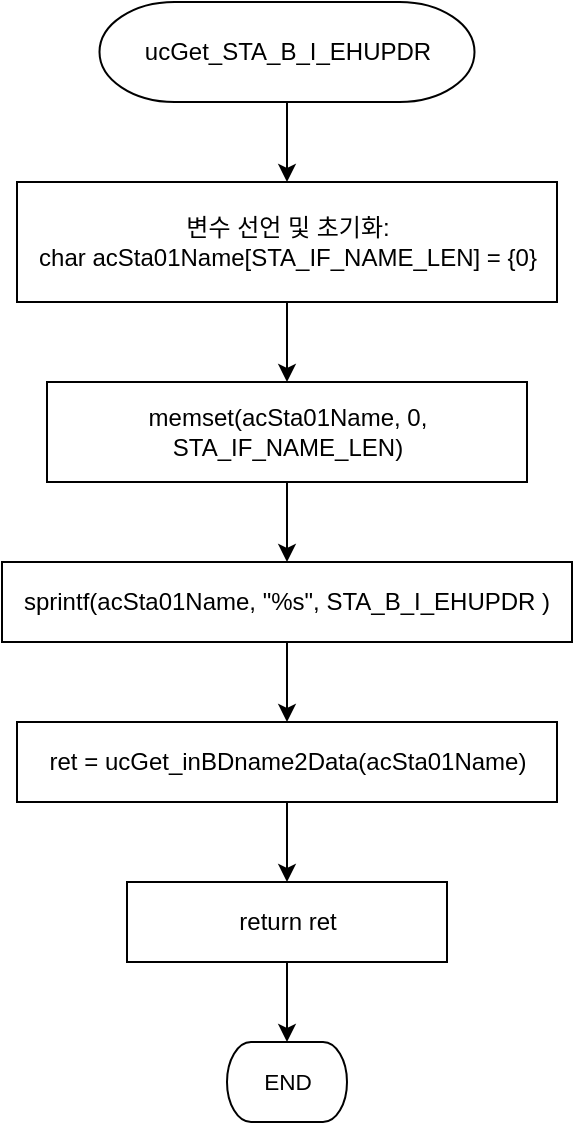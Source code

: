 <mxfile version="20.3.0" type="device" pages="10"><diagram name="ucGet_STA_B_I_EHUPDR" id="LkA-iUH-pujIEfP8n9Jn"><mxGraphModel dx="1209" dy="844" grid="1" gridSize="10" guides="1" tooltips="1" connect="1" arrows="1" fold="1" page="1" pageScale="1" pageWidth="827" pageHeight="1169" math="0" shadow="0"><root><mxCell id="9D8Xko38IsnK3hvTjRFE-0"/><mxCell id="9D8Xko38IsnK3hvTjRFE-1" parent="9D8Xko38IsnK3hvTjRFE-0"/><UserObject label="&lt;div style=&quot;&quot;&gt;&lt;font style=&quot;direction: ltr; line-height: 120%; opacity: 1;&quot;&gt;ucGet_STA_B_I_EHUPDR&lt;/font&gt;&lt;/div&gt;" tags="순서도" id="9D8Xko38IsnK3hvTjRFE-2"><mxCell style="verticalAlign=middle;align=center;overflow=width;vsdxID=2;fillColor=#FFFFFF;gradientColor=none;shape=stencil(tVLLDsIgEPwajiQIMfFe638Qu22JCM2Ctv69kK0Rm9qDibeZndkXC1NV6PUATIoQ0V9gNE3smToyKY3rAU1MiKmaqar1CB36m2uIDzo7M7r6e64wUZ4UOUWKB9GdIH4irzWu8B42vRrPScNFXZzN+5mvl3qJXE8mcPRRR+Pdh2Y1dsBTE95a3c0TkBRGgKEIb6wg1/r+ssCXd/vLCgm8z9caa+n6pb48dwrRV1H1Ew==);strokeColor=#000000;spacingTop=-1;spacingBottom=-1;spacingLeft=-1;spacingRight=-1;points=[[0.5,1,0],[0.5,0,0],[0,0.5,0],[1,0.5,0]];labelBackgroundColor=none;rounded=0;html=1;whiteSpace=wrap;strokeWidth=1;fontStyle=0" parent="9D8Xko38IsnK3hvTjRFE-1" vertex="1"><mxGeometry x="98.75" y="140" width="187.5" height="50" as="geometry"/></mxCell></UserObject><mxCell id="9D8Xko38IsnK3hvTjRFE-3" value="변수 선언 및 초기화:&lt;br&gt;char acSta01Name[STA_IF_NAME_LEN] = {0}" style="rounded=0;whiteSpace=wrap;html=1;strokeWidth=1;fontStyle=0;fillColor=none;strokeColor=#000000;" parent="9D8Xko38IsnK3hvTjRFE-1" vertex="1"><mxGeometry x="57.5" y="230" width="270" height="60" as="geometry"/></mxCell><mxCell id="9D8Xko38IsnK3hvTjRFE-4" value="memset(acSta01Name, 0, STA_IF_NAME_LEN)" style="rounded=0;whiteSpace=wrap;html=1;strokeWidth=1;fontStyle=0;fillColor=none;strokeColor=#000000;" parent="9D8Xko38IsnK3hvTjRFE-1" vertex="1"><mxGeometry x="72.5" y="330" width="240" height="50" as="geometry"/></mxCell><mxCell id="9D8Xko38IsnK3hvTjRFE-5" value="sprintf(acSta01Name, &quot;%s&quot;, STA_B_I_EHUPDR )" style="rounded=0;whiteSpace=wrap;html=1;strokeWidth=1;fontStyle=0;fillColor=none;strokeColor=#000000;" parent="9D8Xko38IsnK3hvTjRFE-1" vertex="1"><mxGeometry x="50" y="420" width="285" height="40" as="geometry"/></mxCell><mxCell id="9D8Xko38IsnK3hvTjRFE-6" value="ret = ucGet_inBDname2Data(acSta01Name)" style="rounded=0;whiteSpace=wrap;html=1;strokeWidth=1;fontStyle=0;fillColor=none;strokeColor=#000000;" parent="9D8Xko38IsnK3hvTjRFE-1" vertex="1"><mxGeometry x="57.5" y="500" width="270" height="40" as="geometry"/></mxCell><mxCell id="9D8Xko38IsnK3hvTjRFE-7" value="return ret" style="rounded=0;whiteSpace=wrap;html=1;strokeWidth=1;fontStyle=0;fillColor=none;strokeColor=#000000;" parent="9D8Xko38IsnK3hvTjRFE-1" vertex="1"><mxGeometry x="112.5" y="580" width="160" height="40" as="geometry"/></mxCell><UserObject label="&lt;div style=&quot;font-size: 1px&quot;&gt;&lt;font style=&quot;font-size:11.29px;font-family:Arial;color:#000000;direction:ltr;letter-spacing:0px;line-height:120%;opacity:1&quot;&gt;END&lt;br&gt;&lt;/font&gt;&lt;/div&gt;" tags="순서도" id="9D8Xko38IsnK3hvTjRFE-8"><mxCell style="verticalAlign=middle;align=center;overflow=width;vsdxID=77;fillColor=#FFFFFF;gradientColor=none;shape=stencil(tVLLDsIgEPwajiQIMfFe638Qu22JCM2Ctv69kK0Rm9qDibeZndkXC1NV6PUATIoQ0V9gNE3smToyKY3rAU1MiKmaqar1CB36m2uIDzo7M7r6e64wUZ4UOUWKB9GdIH4irzWu8B42vRrPScNFXZzN+5mvl3qJXE8mcPRRR+Pdh2Y1dsBTE95a3c0TkBRGgKEIb6wg1/r+ssCXd/vLCgm8z9caa+n6pb48dwrRV1H1Ew==);strokeColor=#000000;spacingTop=-1;spacingBottom=-1;spacingLeft=-1;spacingRight=-1;points=[[0.5,1,0],[0.5,0,0],[0,0.5,0],[1,0.5,0]];labelBackgroundColor=none;rounded=0;html=1;whiteSpace=wrap;strokeWidth=1;fontStyle=0" parent="9D8Xko38IsnK3hvTjRFE-1" vertex="1"><mxGeometry x="162.5" y="660" width="60" height="40" as="geometry"/></mxCell></UserObject><mxCell id="9D8Xko38IsnK3hvTjRFE-9" value="" style="endArrow=classic;html=1;rounded=0;exitX=0.5;exitY=1;exitDx=0;exitDy=0;exitPerimeter=0;entryX=0.5;entryY=0;entryDx=0;entryDy=0;" parent="9D8Xko38IsnK3hvTjRFE-1" source="9D8Xko38IsnK3hvTjRFE-2" target="9D8Xko38IsnK3hvTjRFE-3" edge="1"><mxGeometry width="50" height="50" relative="1" as="geometry"><mxPoint x="192.5" y="210" as="sourcePoint"/><mxPoint x="192.5" y="230" as="targetPoint"/></mxGeometry></mxCell><mxCell id="9D8Xko38IsnK3hvTjRFE-10" value="" style="endArrow=classic;html=1;rounded=0;exitX=0.5;exitY=1;exitDx=0;exitDy=0;entryX=0.5;entryY=0;entryDx=0;entryDy=0;" parent="9D8Xko38IsnK3hvTjRFE-1" source="9D8Xko38IsnK3hvTjRFE-3" target="9D8Xko38IsnK3hvTjRFE-4" edge="1"><mxGeometry width="50" height="50" relative="1" as="geometry"><mxPoint x="192.5" y="300" as="sourcePoint"/><mxPoint x="192.5" y="330" as="targetPoint"/></mxGeometry></mxCell><mxCell id="9D8Xko38IsnK3hvTjRFE-11" value="" style="endArrow=classic;html=1;rounded=0;exitX=0.5;exitY=1;exitDx=0;exitDy=0;entryX=0.5;entryY=0;entryDx=0;entryDy=0;" parent="9D8Xko38IsnK3hvTjRFE-1" source="9D8Xko38IsnK3hvTjRFE-4" target="9D8Xko38IsnK3hvTjRFE-5" edge="1"><mxGeometry width="50" height="50" relative="1" as="geometry"><mxPoint x="192.5" y="400" as="sourcePoint"/><mxPoint x="192.5" y="430" as="targetPoint"/></mxGeometry></mxCell><mxCell id="9D8Xko38IsnK3hvTjRFE-12" value="" style="endArrow=classic;html=1;rounded=0;exitX=0.5;exitY=1;exitDx=0;exitDy=0;entryX=0.5;entryY=0;entryDx=0;entryDy=0;" parent="9D8Xko38IsnK3hvTjRFE-1" source="9D8Xko38IsnK3hvTjRFE-5" target="9D8Xko38IsnK3hvTjRFE-6" edge="1"><mxGeometry width="50" height="50" relative="1" as="geometry"><mxPoint x="192.5" y="500" as="sourcePoint"/><mxPoint x="192.5" y="530" as="targetPoint"/></mxGeometry></mxCell><mxCell id="9D8Xko38IsnK3hvTjRFE-13" value="" style="endArrow=classic;html=1;rounded=0;exitX=0.5;exitY=1;exitDx=0;exitDy=0;entryX=0.5;entryY=0;entryDx=0;entryDy=0;" parent="9D8Xko38IsnK3hvTjRFE-1" source="9D8Xko38IsnK3hvTjRFE-6" target="9D8Xko38IsnK3hvTjRFE-7" edge="1"><mxGeometry width="50" height="50" relative="1" as="geometry"><mxPoint x="192.5" y="600" as="sourcePoint"/><mxPoint x="192.5" y="630" as="targetPoint"/></mxGeometry></mxCell><mxCell id="9D8Xko38IsnK3hvTjRFE-14" value="" style="endArrow=classic;html=1;rounded=0;exitX=0.5;exitY=1;exitDx=0;exitDy=0;entryX=0.5;entryY=0;entryDx=0;entryDy=0;entryPerimeter=0;" parent="9D8Xko38IsnK3hvTjRFE-1" source="9D8Xko38IsnK3hvTjRFE-7" target="9D8Xko38IsnK3hvTjRFE-8" edge="1"><mxGeometry width="50" height="50" relative="1" as="geometry"><mxPoint x="192.5" y="690" as="sourcePoint"/><mxPoint x="192.5" y="720" as="targetPoint"/></mxGeometry></mxCell></root></mxGraphModel></diagram><diagram name="ucGet_STA_B_I_EHCNR" id="XbqidDf2Lca9hEInjcuM"><mxGraphModel dx="1209" dy="844" grid="1" gridSize="10" guides="1" tooltips="1" connect="1" arrows="1" fold="1" page="1" pageScale="1" pageWidth="827" pageHeight="1169" math="0" shadow="0"><root><mxCell id="UC4fnYqLJye-iUoESOtQ-0"/><mxCell id="UC4fnYqLJye-iUoESOtQ-1" parent="UC4fnYqLJye-iUoESOtQ-0"/><UserObject label="&lt;div style=&quot;&quot;&gt;&lt;font style=&quot;direction: ltr; line-height: 120%; opacity: 1;&quot;&gt;ucGet_STA_B_I_EHCNR&lt;/font&gt;&lt;/div&gt;" tags="순서도" id="UC4fnYqLJye-iUoESOtQ-2"><mxCell style="verticalAlign=middle;align=center;overflow=width;vsdxID=2;fillColor=#FFFFFF;gradientColor=none;shape=stencil(tVLLDsIgEPwajiQIMfFe638Qu22JCM2Ctv69kK0Rm9qDibeZndkXC1NV6PUATIoQ0V9gNE3smToyKY3rAU1MiKmaqar1CB36m2uIDzo7M7r6e64wUZ4UOUWKB9GdIH4irzWu8B42vRrPScNFXZzN+5mvl3qJXE8mcPRRR+Pdh2Y1dsBTE95a3c0TkBRGgKEIb6wg1/r+ssCXd/vLCgm8z9caa+n6pb48dwrRV1H1Ew==);strokeColor=#000000;spacingTop=-1;spacingBottom=-1;spacingLeft=-1;spacingRight=-1;points=[[0.5,1,0],[0.5,0,0],[0,0.5,0],[1,0.5,0]];labelBackgroundColor=none;rounded=0;html=1;whiteSpace=wrap;strokeWidth=1;fontStyle=0" vertex="1" parent="UC4fnYqLJye-iUoESOtQ-1"><mxGeometry x="98.75" y="140" width="187.5" height="50" as="geometry"/></mxCell></UserObject><mxCell id="UC4fnYqLJye-iUoESOtQ-3" value="변수 선언 및 초기화:&lt;br&gt;char acSta01Name[STA_IF_NAME_LEN] = {0}" style="rounded=0;whiteSpace=wrap;html=1;strokeWidth=1;fontStyle=0;fillColor=none;strokeColor=#000000;" vertex="1" parent="UC4fnYqLJye-iUoESOtQ-1"><mxGeometry x="57.5" y="230" width="270" height="60" as="geometry"/></mxCell><mxCell id="UC4fnYqLJye-iUoESOtQ-4" value="memset(acSta01Name, 0, STA_IF_NAME_LEN)" style="rounded=0;whiteSpace=wrap;html=1;strokeWidth=1;fontStyle=0;fillColor=none;strokeColor=#000000;" vertex="1" parent="UC4fnYqLJye-iUoESOtQ-1"><mxGeometry x="72.5" y="330" width="240" height="50" as="geometry"/></mxCell><mxCell id="UC4fnYqLJye-iUoESOtQ-5" value="sprintf(acSta01Name, &quot;%s&quot;, STA_B_I_EHCNR )" style="rounded=0;whiteSpace=wrap;html=1;strokeWidth=1;fontStyle=0;fillColor=none;strokeColor=#000000;" vertex="1" parent="UC4fnYqLJye-iUoESOtQ-1"><mxGeometry x="50" y="420" width="285" height="40" as="geometry"/></mxCell><mxCell id="UC4fnYqLJye-iUoESOtQ-6" value="ret = ucGet_inBDname2Data(acSta01Name)" style="rounded=0;whiteSpace=wrap;html=1;strokeWidth=1;fontStyle=0;fillColor=none;strokeColor=#000000;" vertex="1" parent="UC4fnYqLJye-iUoESOtQ-1"><mxGeometry x="57.5" y="500" width="270" height="40" as="geometry"/></mxCell><mxCell id="UC4fnYqLJye-iUoESOtQ-7" value="return ret" style="rounded=0;whiteSpace=wrap;html=1;strokeWidth=1;fontStyle=0;fillColor=none;strokeColor=#000000;" vertex="1" parent="UC4fnYqLJye-iUoESOtQ-1"><mxGeometry x="112.5" y="580" width="160" height="40" as="geometry"/></mxCell><UserObject label="&lt;div style=&quot;font-size: 1px&quot;&gt;&lt;font style=&quot;font-size:11.29px;font-family:Arial;color:#000000;direction:ltr;letter-spacing:0px;line-height:120%;opacity:1&quot;&gt;END&lt;br&gt;&lt;/font&gt;&lt;/div&gt;" tags="순서도" id="UC4fnYqLJye-iUoESOtQ-8"><mxCell style="verticalAlign=middle;align=center;overflow=width;vsdxID=77;fillColor=#FFFFFF;gradientColor=none;shape=stencil(tVLLDsIgEPwajiQIMfFe638Qu22JCM2Ctv69kK0Rm9qDibeZndkXC1NV6PUATIoQ0V9gNE3smToyKY3rAU1MiKmaqar1CB36m2uIDzo7M7r6e64wUZ4UOUWKB9GdIH4irzWu8B42vRrPScNFXZzN+5mvl3qJXE8mcPRRR+Pdh2Y1dsBTE95a3c0TkBRGgKEIb6wg1/r+ssCXd/vLCgm8z9caa+n6pb48dwrRV1H1Ew==);strokeColor=#000000;spacingTop=-1;spacingBottom=-1;spacingLeft=-1;spacingRight=-1;points=[[0.5,1,0],[0.5,0,0],[0,0.5,0],[1,0.5,0]];labelBackgroundColor=none;rounded=0;html=1;whiteSpace=wrap;strokeWidth=1;fontStyle=0" vertex="1" parent="UC4fnYqLJye-iUoESOtQ-1"><mxGeometry x="162.5" y="660" width="60" height="40" as="geometry"/></mxCell></UserObject><mxCell id="UC4fnYqLJye-iUoESOtQ-9" value="" style="endArrow=classic;html=1;rounded=0;exitX=0.5;exitY=1;exitDx=0;exitDy=0;exitPerimeter=0;entryX=0.5;entryY=0;entryDx=0;entryDy=0;" edge="1" parent="UC4fnYqLJye-iUoESOtQ-1" source="UC4fnYqLJye-iUoESOtQ-2" target="UC4fnYqLJye-iUoESOtQ-3"><mxGeometry width="50" height="50" relative="1" as="geometry"><mxPoint x="192.5" y="210" as="sourcePoint"/><mxPoint x="192.5" y="230" as="targetPoint"/></mxGeometry></mxCell><mxCell id="UC4fnYqLJye-iUoESOtQ-10" value="" style="endArrow=classic;html=1;rounded=0;exitX=0.5;exitY=1;exitDx=0;exitDy=0;entryX=0.5;entryY=0;entryDx=0;entryDy=0;" edge="1" parent="UC4fnYqLJye-iUoESOtQ-1" source="UC4fnYqLJye-iUoESOtQ-3" target="UC4fnYqLJye-iUoESOtQ-4"><mxGeometry width="50" height="50" relative="1" as="geometry"><mxPoint x="192.5" y="300" as="sourcePoint"/><mxPoint x="192.5" y="330" as="targetPoint"/></mxGeometry></mxCell><mxCell id="UC4fnYqLJye-iUoESOtQ-11" value="" style="endArrow=classic;html=1;rounded=0;exitX=0.5;exitY=1;exitDx=0;exitDy=0;entryX=0.5;entryY=0;entryDx=0;entryDy=0;" edge="1" parent="UC4fnYqLJye-iUoESOtQ-1" source="UC4fnYqLJye-iUoESOtQ-4" target="UC4fnYqLJye-iUoESOtQ-5"><mxGeometry width="50" height="50" relative="1" as="geometry"><mxPoint x="192.5" y="400" as="sourcePoint"/><mxPoint x="192.5" y="430" as="targetPoint"/></mxGeometry></mxCell><mxCell id="UC4fnYqLJye-iUoESOtQ-12" value="" style="endArrow=classic;html=1;rounded=0;exitX=0.5;exitY=1;exitDx=0;exitDy=0;entryX=0.5;entryY=0;entryDx=0;entryDy=0;" edge="1" parent="UC4fnYqLJye-iUoESOtQ-1" source="UC4fnYqLJye-iUoESOtQ-5" target="UC4fnYqLJye-iUoESOtQ-6"><mxGeometry width="50" height="50" relative="1" as="geometry"><mxPoint x="192.5" y="500" as="sourcePoint"/><mxPoint x="192.5" y="530" as="targetPoint"/></mxGeometry></mxCell><mxCell id="UC4fnYqLJye-iUoESOtQ-13" value="" style="endArrow=classic;html=1;rounded=0;exitX=0.5;exitY=1;exitDx=0;exitDy=0;entryX=0.5;entryY=0;entryDx=0;entryDy=0;" edge="1" parent="UC4fnYqLJye-iUoESOtQ-1" source="UC4fnYqLJye-iUoESOtQ-6" target="UC4fnYqLJye-iUoESOtQ-7"><mxGeometry width="50" height="50" relative="1" as="geometry"><mxPoint x="192.5" y="600" as="sourcePoint"/><mxPoint x="192.5" y="630" as="targetPoint"/></mxGeometry></mxCell><mxCell id="UC4fnYqLJye-iUoESOtQ-14" value="" style="endArrow=classic;html=1;rounded=0;exitX=0.5;exitY=1;exitDx=0;exitDy=0;entryX=0.5;entryY=0;entryDx=0;entryDy=0;entryPerimeter=0;" edge="1" parent="UC4fnYqLJye-iUoESOtQ-1" source="UC4fnYqLJye-iUoESOtQ-7" target="UC4fnYqLJye-iUoESOtQ-8"><mxGeometry width="50" height="50" relative="1" as="geometry"><mxPoint x="192.5" y="690" as="sourcePoint"/><mxPoint x="192.5" y="720" as="targetPoint"/></mxGeometry></mxCell></root></mxGraphModel></diagram><diagram name="ucGet_STA_B_I_EH4RR" id="GlmUol0wcFSRZjloxap8"><mxGraphModel dx="1209" dy="844" grid="1" gridSize="10" guides="1" tooltips="1" connect="1" arrows="1" fold="1" page="1" pageScale="1" pageWidth="827" pageHeight="1169" math="0" shadow="0"><root><mxCell id="I1eJdhOKiF3ZvA1I-pd5-0"/><mxCell id="I1eJdhOKiF3ZvA1I-pd5-1" parent="I1eJdhOKiF3ZvA1I-pd5-0"/><UserObject label="&lt;div style=&quot;&quot;&gt;&lt;font style=&quot;direction: ltr; line-height: 120%; opacity: 1;&quot;&gt;ucGet_STA_B_I_EH4RR&lt;/font&gt;&lt;/div&gt;" tags="순서도" id="I1eJdhOKiF3ZvA1I-pd5-2"><mxCell style="verticalAlign=middle;align=center;overflow=width;vsdxID=2;fillColor=#FFFFFF;gradientColor=none;shape=stencil(tVLLDsIgEPwajiQIMfFe638Qu22JCM2Ctv69kK0Rm9qDibeZndkXC1NV6PUATIoQ0V9gNE3smToyKY3rAU1MiKmaqar1CB36m2uIDzo7M7r6e64wUZ4UOUWKB9GdIH4irzWu8B42vRrPScNFXZzN+5mvl3qJXE8mcPRRR+Pdh2Y1dsBTE95a3c0TkBRGgKEIb6wg1/r+ssCXd/vLCgm8z9caa+n6pb48dwrRV1H1Ew==);strokeColor=#000000;spacingTop=-1;spacingBottom=-1;spacingLeft=-1;spacingRight=-1;points=[[0.5,1,0],[0.5,0,0],[0,0.5,0],[1,0.5,0]];labelBackgroundColor=none;rounded=0;html=1;whiteSpace=wrap;strokeWidth=1;fontStyle=0" vertex="1" parent="I1eJdhOKiF3ZvA1I-pd5-1"><mxGeometry x="98.75" y="140" width="187.5" height="50" as="geometry"/></mxCell></UserObject><mxCell id="I1eJdhOKiF3ZvA1I-pd5-3" value="변수 선언 및 초기화:&lt;br&gt;char acSta01Name[STA_IF_NAME_LEN] = {0}" style="rounded=0;whiteSpace=wrap;html=1;strokeWidth=1;fontStyle=0;fillColor=none;strokeColor=#000000;" vertex="1" parent="I1eJdhOKiF3ZvA1I-pd5-1"><mxGeometry x="57.5" y="230" width="270" height="60" as="geometry"/></mxCell><mxCell id="I1eJdhOKiF3ZvA1I-pd5-4" value="memset(acSta01Name, 0, STA_IF_NAME_LEN)" style="rounded=0;whiteSpace=wrap;html=1;strokeWidth=1;fontStyle=0;fillColor=none;strokeColor=#000000;" vertex="1" parent="I1eJdhOKiF3ZvA1I-pd5-1"><mxGeometry x="72.5" y="330" width="240" height="50" as="geometry"/></mxCell><mxCell id="I1eJdhOKiF3ZvA1I-pd5-5" value="sprintf(acSta01Name, &quot;%s&quot;, STA_B_I_EH4RR )" style="rounded=0;whiteSpace=wrap;html=1;strokeWidth=1;fontStyle=0;fillColor=none;strokeColor=#000000;" vertex="1" parent="I1eJdhOKiF3ZvA1I-pd5-1"><mxGeometry x="50" y="420" width="285" height="40" as="geometry"/></mxCell><mxCell id="I1eJdhOKiF3ZvA1I-pd5-6" value="ret = ucGet_inBDname2Data(acSta01Name)" style="rounded=0;whiteSpace=wrap;html=1;strokeWidth=1;fontStyle=0;fillColor=none;strokeColor=#000000;" vertex="1" parent="I1eJdhOKiF3ZvA1I-pd5-1"><mxGeometry x="57.5" y="500" width="270" height="40" as="geometry"/></mxCell><mxCell id="I1eJdhOKiF3ZvA1I-pd5-7" value="return ret" style="rounded=0;whiteSpace=wrap;html=1;strokeWidth=1;fontStyle=0;fillColor=none;strokeColor=#000000;" vertex="1" parent="I1eJdhOKiF3ZvA1I-pd5-1"><mxGeometry x="112.5" y="580" width="160" height="40" as="geometry"/></mxCell><UserObject label="&lt;div style=&quot;font-size: 1px&quot;&gt;&lt;font style=&quot;font-size:11.29px;font-family:Arial;color:#000000;direction:ltr;letter-spacing:0px;line-height:120%;opacity:1&quot;&gt;END&lt;br&gt;&lt;/font&gt;&lt;/div&gt;" tags="순서도" id="I1eJdhOKiF3ZvA1I-pd5-8"><mxCell style="verticalAlign=middle;align=center;overflow=width;vsdxID=77;fillColor=#FFFFFF;gradientColor=none;shape=stencil(tVLLDsIgEPwajiQIMfFe638Qu22JCM2Ctv69kK0Rm9qDibeZndkXC1NV6PUATIoQ0V9gNE3smToyKY3rAU1MiKmaqar1CB36m2uIDzo7M7r6e64wUZ4UOUWKB9GdIH4irzWu8B42vRrPScNFXZzN+5mvl3qJXE8mcPRRR+Pdh2Y1dsBTE95a3c0TkBRGgKEIb6wg1/r+ssCXd/vLCgm8z9caa+n6pb48dwrRV1H1Ew==);strokeColor=#000000;spacingTop=-1;spacingBottom=-1;spacingLeft=-1;spacingRight=-1;points=[[0.5,1,0],[0.5,0,0],[0,0.5,0],[1,0.5,0]];labelBackgroundColor=none;rounded=0;html=1;whiteSpace=wrap;strokeWidth=1;fontStyle=0" vertex="1" parent="I1eJdhOKiF3ZvA1I-pd5-1"><mxGeometry x="162.5" y="660" width="60" height="40" as="geometry"/></mxCell></UserObject><mxCell id="I1eJdhOKiF3ZvA1I-pd5-9" value="" style="endArrow=classic;html=1;rounded=0;exitX=0.5;exitY=1;exitDx=0;exitDy=0;exitPerimeter=0;entryX=0.5;entryY=0;entryDx=0;entryDy=0;" edge="1" parent="I1eJdhOKiF3ZvA1I-pd5-1" source="I1eJdhOKiF3ZvA1I-pd5-2" target="I1eJdhOKiF3ZvA1I-pd5-3"><mxGeometry width="50" height="50" relative="1" as="geometry"><mxPoint x="192.5" y="210" as="sourcePoint"/><mxPoint x="192.5" y="230" as="targetPoint"/></mxGeometry></mxCell><mxCell id="I1eJdhOKiF3ZvA1I-pd5-10" value="" style="endArrow=classic;html=1;rounded=0;exitX=0.5;exitY=1;exitDx=0;exitDy=0;entryX=0.5;entryY=0;entryDx=0;entryDy=0;" edge="1" parent="I1eJdhOKiF3ZvA1I-pd5-1" source="I1eJdhOKiF3ZvA1I-pd5-3" target="I1eJdhOKiF3ZvA1I-pd5-4"><mxGeometry width="50" height="50" relative="1" as="geometry"><mxPoint x="192.5" y="300" as="sourcePoint"/><mxPoint x="192.5" y="330" as="targetPoint"/></mxGeometry></mxCell><mxCell id="I1eJdhOKiF3ZvA1I-pd5-11" value="" style="endArrow=classic;html=1;rounded=0;exitX=0.5;exitY=1;exitDx=0;exitDy=0;entryX=0.5;entryY=0;entryDx=0;entryDy=0;" edge="1" parent="I1eJdhOKiF3ZvA1I-pd5-1" source="I1eJdhOKiF3ZvA1I-pd5-4" target="I1eJdhOKiF3ZvA1I-pd5-5"><mxGeometry width="50" height="50" relative="1" as="geometry"><mxPoint x="192.5" y="400" as="sourcePoint"/><mxPoint x="192.5" y="430" as="targetPoint"/></mxGeometry></mxCell><mxCell id="I1eJdhOKiF3ZvA1I-pd5-12" value="" style="endArrow=classic;html=1;rounded=0;exitX=0.5;exitY=1;exitDx=0;exitDy=0;entryX=0.5;entryY=0;entryDx=0;entryDy=0;" edge="1" parent="I1eJdhOKiF3ZvA1I-pd5-1" source="I1eJdhOKiF3ZvA1I-pd5-5" target="I1eJdhOKiF3ZvA1I-pd5-6"><mxGeometry width="50" height="50" relative="1" as="geometry"><mxPoint x="192.5" y="500" as="sourcePoint"/><mxPoint x="192.5" y="530" as="targetPoint"/></mxGeometry></mxCell><mxCell id="I1eJdhOKiF3ZvA1I-pd5-13" value="" style="endArrow=classic;html=1;rounded=0;exitX=0.5;exitY=1;exitDx=0;exitDy=0;entryX=0.5;entryY=0;entryDx=0;entryDy=0;" edge="1" parent="I1eJdhOKiF3ZvA1I-pd5-1" source="I1eJdhOKiF3ZvA1I-pd5-6" target="I1eJdhOKiF3ZvA1I-pd5-7"><mxGeometry width="50" height="50" relative="1" as="geometry"><mxPoint x="192.5" y="600" as="sourcePoint"/><mxPoint x="192.5" y="630" as="targetPoint"/></mxGeometry></mxCell><mxCell id="I1eJdhOKiF3ZvA1I-pd5-14" value="" style="endArrow=classic;html=1;rounded=0;exitX=0.5;exitY=1;exitDx=0;exitDy=0;entryX=0.5;entryY=0;entryDx=0;entryDy=0;entryPerimeter=0;" edge="1" parent="I1eJdhOKiF3ZvA1I-pd5-1" source="I1eJdhOKiF3ZvA1I-pd5-7" target="I1eJdhOKiF3ZvA1I-pd5-8"><mxGeometry width="50" height="50" relative="1" as="geometry"><mxPoint x="192.5" y="690" as="sourcePoint"/><mxPoint x="192.5" y="720" as="targetPoint"/></mxGeometry></mxCell></root></mxGraphModel></diagram><diagram name="ucGet_STA_B_I_EHUPBLT" id="0204XBNAaEtOpbRjz4ip"><mxGraphModel dx="1209" dy="844" grid="1" gridSize="10" guides="1" tooltips="1" connect="1" arrows="1" fold="1" page="1" pageScale="1" pageWidth="827" pageHeight="1169" math="0" shadow="0"><root><mxCell id="0lM_pmVmhoj2pvBCAGx6-0"/><mxCell id="0lM_pmVmhoj2pvBCAGx6-1" parent="0lM_pmVmhoj2pvBCAGx6-0"/><UserObject label="&lt;div style=&quot;&quot;&gt;&lt;font style=&quot;direction: ltr; line-height: 120%; opacity: 1;&quot;&gt;ucGet_STA_B_I_EHUPBLT&lt;/font&gt;&lt;/div&gt;" tags="순서도" id="0lM_pmVmhoj2pvBCAGx6-2"><mxCell style="verticalAlign=middle;align=center;overflow=width;vsdxID=2;fillColor=#FFFFFF;gradientColor=none;shape=stencil(tVLLDsIgEPwajiQIMfFe638Qu22JCM2Ctv69kK0Rm9qDibeZndkXC1NV6PUATIoQ0V9gNE3smToyKY3rAU1MiKmaqar1CB36m2uIDzo7M7r6e64wUZ4UOUWKB9GdIH4irzWu8B42vRrPScNFXZzN+5mvl3qJXE8mcPRRR+Pdh2Y1dsBTE95a3c0TkBRGgKEIb6wg1/r+ssCXd/vLCgm8z9caa+n6pb48dwrRV1H1Ew==);strokeColor=#000000;spacingTop=-1;spacingBottom=-1;spacingLeft=-1;spacingRight=-1;points=[[0.5,1,0],[0.5,0,0],[0,0.5,0],[1,0.5,0]];labelBackgroundColor=none;rounded=0;html=1;whiteSpace=wrap;strokeWidth=1;fontStyle=0" vertex="1" parent="0lM_pmVmhoj2pvBCAGx6-1"><mxGeometry x="98.75" y="140" width="187.5" height="50" as="geometry"/></mxCell></UserObject><mxCell id="0lM_pmVmhoj2pvBCAGx6-3" value="변수 선언 및 초기화:&lt;br&gt;char acSta01Name[STA_IF_NAME_LEN] = {0}" style="rounded=0;whiteSpace=wrap;html=1;strokeWidth=1;fontStyle=0;fillColor=none;strokeColor=#000000;" vertex="1" parent="0lM_pmVmhoj2pvBCAGx6-1"><mxGeometry x="57.5" y="230" width="270" height="60" as="geometry"/></mxCell><mxCell id="0lM_pmVmhoj2pvBCAGx6-4" value="memset(acSta01Name, 0, STA_IF_NAME_LEN)" style="rounded=0;whiteSpace=wrap;html=1;strokeWidth=1;fontStyle=0;fillColor=none;strokeColor=#000000;" vertex="1" parent="0lM_pmVmhoj2pvBCAGx6-1"><mxGeometry x="72.5" y="330" width="240" height="50" as="geometry"/></mxCell><mxCell id="0lM_pmVmhoj2pvBCAGx6-5" value="sprintf(acSta01Name, &quot;%s&quot;, STA_B_I_EHUPBLT )" style="rounded=0;whiteSpace=wrap;html=1;strokeWidth=1;fontStyle=0;fillColor=none;strokeColor=#000000;" vertex="1" parent="0lM_pmVmhoj2pvBCAGx6-1"><mxGeometry x="50" y="420" width="285" height="40" as="geometry"/></mxCell><mxCell id="0lM_pmVmhoj2pvBCAGx6-6" value="ret = ucGet_inBDname2Data(acSta01Name)" style="rounded=0;whiteSpace=wrap;html=1;strokeWidth=1;fontStyle=0;fillColor=none;strokeColor=#000000;" vertex="1" parent="0lM_pmVmhoj2pvBCAGx6-1"><mxGeometry x="57.5" y="500" width="270" height="40" as="geometry"/></mxCell><mxCell id="0lM_pmVmhoj2pvBCAGx6-7" value="return ret" style="rounded=0;whiteSpace=wrap;html=1;strokeWidth=1;fontStyle=0;fillColor=none;strokeColor=#000000;" vertex="1" parent="0lM_pmVmhoj2pvBCAGx6-1"><mxGeometry x="112.5" y="580" width="160" height="40" as="geometry"/></mxCell><UserObject label="&lt;div style=&quot;font-size: 1px&quot;&gt;&lt;font style=&quot;font-size:11.29px;font-family:Arial;color:#000000;direction:ltr;letter-spacing:0px;line-height:120%;opacity:1&quot;&gt;END&lt;br&gt;&lt;/font&gt;&lt;/div&gt;" tags="순서도" id="0lM_pmVmhoj2pvBCAGx6-8"><mxCell style="verticalAlign=middle;align=center;overflow=width;vsdxID=77;fillColor=#FFFFFF;gradientColor=none;shape=stencil(tVLLDsIgEPwajiQIMfFe638Qu22JCM2Ctv69kK0Rm9qDibeZndkXC1NV6PUATIoQ0V9gNE3smToyKY3rAU1MiKmaqar1CB36m2uIDzo7M7r6e64wUZ4UOUWKB9GdIH4irzWu8B42vRrPScNFXZzN+5mvl3qJXE8mcPRRR+Pdh2Y1dsBTE95a3c0TkBRGgKEIb6wg1/r+ssCXd/vLCgm8z9caa+n6pb48dwrRV1H1Ew==);strokeColor=#000000;spacingTop=-1;spacingBottom=-1;spacingLeft=-1;spacingRight=-1;points=[[0.5,1,0],[0.5,0,0],[0,0.5,0],[1,0.5,0]];labelBackgroundColor=none;rounded=0;html=1;whiteSpace=wrap;strokeWidth=1;fontStyle=0" vertex="1" parent="0lM_pmVmhoj2pvBCAGx6-1"><mxGeometry x="162.5" y="660" width="60" height="40" as="geometry"/></mxCell></UserObject><mxCell id="0lM_pmVmhoj2pvBCAGx6-9" value="" style="endArrow=classic;html=1;rounded=0;exitX=0.5;exitY=1;exitDx=0;exitDy=0;exitPerimeter=0;entryX=0.5;entryY=0;entryDx=0;entryDy=0;" edge="1" parent="0lM_pmVmhoj2pvBCAGx6-1" source="0lM_pmVmhoj2pvBCAGx6-2" target="0lM_pmVmhoj2pvBCAGx6-3"><mxGeometry width="50" height="50" relative="1" as="geometry"><mxPoint x="192.5" y="210" as="sourcePoint"/><mxPoint x="192.5" y="230" as="targetPoint"/></mxGeometry></mxCell><mxCell id="0lM_pmVmhoj2pvBCAGx6-10" value="" style="endArrow=classic;html=1;rounded=0;exitX=0.5;exitY=1;exitDx=0;exitDy=0;entryX=0.5;entryY=0;entryDx=0;entryDy=0;" edge="1" parent="0lM_pmVmhoj2pvBCAGx6-1" source="0lM_pmVmhoj2pvBCAGx6-3" target="0lM_pmVmhoj2pvBCAGx6-4"><mxGeometry width="50" height="50" relative="1" as="geometry"><mxPoint x="192.5" y="300" as="sourcePoint"/><mxPoint x="192.5" y="330" as="targetPoint"/></mxGeometry></mxCell><mxCell id="0lM_pmVmhoj2pvBCAGx6-11" value="" style="endArrow=classic;html=1;rounded=0;exitX=0.5;exitY=1;exitDx=0;exitDy=0;entryX=0.5;entryY=0;entryDx=0;entryDy=0;" edge="1" parent="0lM_pmVmhoj2pvBCAGx6-1" source="0lM_pmVmhoj2pvBCAGx6-4" target="0lM_pmVmhoj2pvBCAGx6-5"><mxGeometry width="50" height="50" relative="1" as="geometry"><mxPoint x="192.5" y="400" as="sourcePoint"/><mxPoint x="192.5" y="430" as="targetPoint"/></mxGeometry></mxCell><mxCell id="0lM_pmVmhoj2pvBCAGx6-12" value="" style="endArrow=classic;html=1;rounded=0;exitX=0.5;exitY=1;exitDx=0;exitDy=0;entryX=0.5;entryY=0;entryDx=0;entryDy=0;" edge="1" parent="0lM_pmVmhoj2pvBCAGx6-1" source="0lM_pmVmhoj2pvBCAGx6-5" target="0lM_pmVmhoj2pvBCAGx6-6"><mxGeometry width="50" height="50" relative="1" as="geometry"><mxPoint x="192.5" y="500" as="sourcePoint"/><mxPoint x="192.5" y="530" as="targetPoint"/></mxGeometry></mxCell><mxCell id="0lM_pmVmhoj2pvBCAGx6-13" value="" style="endArrow=classic;html=1;rounded=0;exitX=0.5;exitY=1;exitDx=0;exitDy=0;entryX=0.5;entryY=0;entryDx=0;entryDy=0;" edge="1" parent="0lM_pmVmhoj2pvBCAGx6-1" source="0lM_pmVmhoj2pvBCAGx6-6" target="0lM_pmVmhoj2pvBCAGx6-7"><mxGeometry width="50" height="50" relative="1" as="geometry"><mxPoint x="192.5" y="600" as="sourcePoint"/><mxPoint x="192.5" y="630" as="targetPoint"/></mxGeometry></mxCell><mxCell id="0lM_pmVmhoj2pvBCAGx6-14" value="" style="endArrow=classic;html=1;rounded=0;exitX=0.5;exitY=1;exitDx=0;exitDy=0;entryX=0.5;entryY=0;entryDx=0;entryDy=0;entryPerimeter=0;" edge="1" parent="0lM_pmVmhoj2pvBCAGx6-1" source="0lM_pmVmhoj2pvBCAGx6-7" target="0lM_pmVmhoj2pvBCAGx6-8"><mxGeometry width="50" height="50" relative="1" as="geometry"><mxPoint x="192.5" y="690" as="sourcePoint"/><mxPoint x="192.5" y="720" as="targetPoint"/></mxGeometry></mxCell></root></mxGraphModel></diagram><diagram name="ucGet_STA_B_I_B7105T" id="NCqeqT1sz1P1eKUAXEmL"><mxGraphModel dx="1209" dy="844" grid="1" gridSize="10" guides="1" tooltips="1" connect="1" arrows="1" fold="1" page="1" pageScale="1" pageWidth="827" pageHeight="1169" math="0" shadow="0"><root><mxCell id="-ZeenCIzLNwxPtia8zy6-0"/><mxCell id="-ZeenCIzLNwxPtia8zy6-1" parent="-ZeenCIzLNwxPtia8zy6-0"/><UserObject label="&lt;div style=&quot;&quot;&gt;&lt;font style=&quot;direction: ltr; line-height: 120%; opacity: 1;&quot;&gt;ucGet_STA_B_I_B7105T&lt;/font&gt;&lt;/div&gt;" tags="순서도" id="-ZeenCIzLNwxPtia8zy6-2"><mxCell style="verticalAlign=middle;align=center;overflow=width;vsdxID=2;fillColor=#FFFFFF;gradientColor=none;shape=stencil(tVLLDsIgEPwajiQIMfFe638Qu22JCM2Ctv69kK0Rm9qDibeZndkXC1NV6PUATIoQ0V9gNE3smToyKY3rAU1MiKmaqar1CB36m2uIDzo7M7r6e64wUZ4UOUWKB9GdIH4irzWu8B42vRrPScNFXZzN+5mvl3qJXE8mcPRRR+Pdh2Y1dsBTE95a3c0TkBRGgKEIb6wg1/r+ssCXd/vLCgm8z9caa+n6pb48dwrRV1H1Ew==);strokeColor=#000000;spacingTop=-1;spacingBottom=-1;spacingLeft=-1;spacingRight=-1;points=[[0.5,1,0],[0.5,0,0],[0,0.5,0],[1,0.5,0]];labelBackgroundColor=none;rounded=0;html=1;whiteSpace=wrap;strokeWidth=1;fontStyle=0" vertex="1" parent="-ZeenCIzLNwxPtia8zy6-1"><mxGeometry x="98.75" y="140" width="187.5" height="50" as="geometry"/></mxCell></UserObject><mxCell id="-ZeenCIzLNwxPtia8zy6-3" value="변수 선언 및 초기화:&lt;br&gt;char acSta01Name[STA_IF_NAME_LEN] = {0}" style="rounded=0;whiteSpace=wrap;html=1;strokeWidth=1;fontStyle=0;fillColor=none;strokeColor=#000000;" vertex="1" parent="-ZeenCIzLNwxPtia8zy6-1"><mxGeometry x="57.5" y="230" width="270" height="60" as="geometry"/></mxCell><mxCell id="-ZeenCIzLNwxPtia8zy6-4" value="memset(acSta01Name, 0, STA_IF_NAME_LEN)" style="rounded=0;whiteSpace=wrap;html=1;strokeWidth=1;fontStyle=0;fillColor=none;strokeColor=#000000;" vertex="1" parent="-ZeenCIzLNwxPtia8zy6-1"><mxGeometry x="72.5" y="330" width="240" height="50" as="geometry"/></mxCell><mxCell id="-ZeenCIzLNwxPtia8zy6-5" value="sprintf(acSta01Name, &quot;%s&quot;, STA_B_I_B7105T )" style="rounded=0;whiteSpace=wrap;html=1;strokeWidth=1;fontStyle=0;fillColor=none;strokeColor=#000000;" vertex="1" parent="-ZeenCIzLNwxPtia8zy6-1"><mxGeometry x="50" y="420" width="285" height="40" as="geometry"/></mxCell><mxCell id="-ZeenCIzLNwxPtia8zy6-6" value="ret = ucGet_inBDname2Data(acSta01Name)" style="rounded=0;whiteSpace=wrap;html=1;strokeWidth=1;fontStyle=0;fillColor=none;strokeColor=#000000;" vertex="1" parent="-ZeenCIzLNwxPtia8zy6-1"><mxGeometry x="57.5" y="500" width="270" height="40" as="geometry"/></mxCell><mxCell id="-ZeenCIzLNwxPtia8zy6-7" value="return ret" style="rounded=0;whiteSpace=wrap;html=1;strokeWidth=1;fontStyle=0;fillColor=none;strokeColor=#000000;" vertex="1" parent="-ZeenCIzLNwxPtia8zy6-1"><mxGeometry x="112.5" y="580" width="160" height="40" as="geometry"/></mxCell><UserObject label="&lt;div style=&quot;font-size: 1px&quot;&gt;&lt;font style=&quot;font-size:11.29px;font-family:Arial;color:#000000;direction:ltr;letter-spacing:0px;line-height:120%;opacity:1&quot;&gt;END&lt;br&gt;&lt;/font&gt;&lt;/div&gt;" tags="순서도" id="-ZeenCIzLNwxPtia8zy6-8"><mxCell style="verticalAlign=middle;align=center;overflow=width;vsdxID=77;fillColor=#FFFFFF;gradientColor=none;shape=stencil(tVLLDsIgEPwajiQIMfFe638Qu22JCM2Ctv69kK0Rm9qDibeZndkXC1NV6PUATIoQ0V9gNE3smToyKY3rAU1MiKmaqar1CB36m2uIDzo7M7r6e64wUZ4UOUWKB9GdIH4irzWu8B42vRrPScNFXZzN+5mvl3qJXE8mcPRRR+Pdh2Y1dsBTE95a3c0TkBRGgKEIb6wg1/r+ssCXd/vLCgm8z9caa+n6pb48dwrRV1H1Ew==);strokeColor=#000000;spacingTop=-1;spacingBottom=-1;spacingLeft=-1;spacingRight=-1;points=[[0.5,1,0],[0.5,0,0],[0,0.5,0],[1,0.5,0]];labelBackgroundColor=none;rounded=0;html=1;whiteSpace=wrap;strokeWidth=1;fontStyle=0" vertex="1" parent="-ZeenCIzLNwxPtia8zy6-1"><mxGeometry x="162.5" y="660" width="60" height="40" as="geometry"/></mxCell></UserObject><mxCell id="-ZeenCIzLNwxPtia8zy6-9" value="" style="endArrow=classic;html=1;rounded=0;exitX=0.5;exitY=1;exitDx=0;exitDy=0;exitPerimeter=0;entryX=0.5;entryY=0;entryDx=0;entryDy=0;" edge="1" parent="-ZeenCIzLNwxPtia8zy6-1" source="-ZeenCIzLNwxPtia8zy6-2" target="-ZeenCIzLNwxPtia8zy6-3"><mxGeometry width="50" height="50" relative="1" as="geometry"><mxPoint x="192.5" y="210" as="sourcePoint"/><mxPoint x="192.5" y="230" as="targetPoint"/></mxGeometry></mxCell><mxCell id="-ZeenCIzLNwxPtia8zy6-10" value="" style="endArrow=classic;html=1;rounded=0;exitX=0.5;exitY=1;exitDx=0;exitDy=0;entryX=0.5;entryY=0;entryDx=0;entryDy=0;" edge="1" parent="-ZeenCIzLNwxPtia8zy6-1" source="-ZeenCIzLNwxPtia8zy6-3" target="-ZeenCIzLNwxPtia8zy6-4"><mxGeometry width="50" height="50" relative="1" as="geometry"><mxPoint x="192.5" y="300" as="sourcePoint"/><mxPoint x="192.5" y="330" as="targetPoint"/></mxGeometry></mxCell><mxCell id="-ZeenCIzLNwxPtia8zy6-11" value="" style="endArrow=classic;html=1;rounded=0;exitX=0.5;exitY=1;exitDx=0;exitDy=0;entryX=0.5;entryY=0;entryDx=0;entryDy=0;" edge="1" parent="-ZeenCIzLNwxPtia8zy6-1" source="-ZeenCIzLNwxPtia8zy6-4" target="-ZeenCIzLNwxPtia8zy6-5"><mxGeometry width="50" height="50" relative="1" as="geometry"><mxPoint x="192.5" y="400" as="sourcePoint"/><mxPoint x="192.5" y="430" as="targetPoint"/></mxGeometry></mxCell><mxCell id="-ZeenCIzLNwxPtia8zy6-12" value="" style="endArrow=classic;html=1;rounded=0;exitX=0.5;exitY=1;exitDx=0;exitDy=0;entryX=0.5;entryY=0;entryDx=0;entryDy=0;" edge="1" parent="-ZeenCIzLNwxPtia8zy6-1" source="-ZeenCIzLNwxPtia8zy6-5" target="-ZeenCIzLNwxPtia8zy6-6"><mxGeometry width="50" height="50" relative="1" as="geometry"><mxPoint x="192.5" y="500" as="sourcePoint"/><mxPoint x="192.5" y="530" as="targetPoint"/></mxGeometry></mxCell><mxCell id="-ZeenCIzLNwxPtia8zy6-13" value="" style="endArrow=classic;html=1;rounded=0;exitX=0.5;exitY=1;exitDx=0;exitDy=0;entryX=0.5;entryY=0;entryDx=0;entryDy=0;" edge="1" parent="-ZeenCIzLNwxPtia8zy6-1" source="-ZeenCIzLNwxPtia8zy6-6" target="-ZeenCIzLNwxPtia8zy6-7"><mxGeometry width="50" height="50" relative="1" as="geometry"><mxPoint x="192.5" y="600" as="sourcePoint"/><mxPoint x="192.5" y="630" as="targetPoint"/></mxGeometry></mxCell><mxCell id="-ZeenCIzLNwxPtia8zy6-14" value="" style="endArrow=classic;html=1;rounded=0;exitX=0.5;exitY=1;exitDx=0;exitDy=0;entryX=0.5;entryY=0;entryDx=0;entryDy=0;entryPerimeter=0;" edge="1" parent="-ZeenCIzLNwxPtia8zy6-1" source="-ZeenCIzLNwxPtia8zy6-7" target="-ZeenCIzLNwxPtia8zy6-8"><mxGeometry width="50" height="50" relative="1" as="geometry"><mxPoint x="192.5" y="690" as="sourcePoint"/><mxPoint x="192.5" y="720" as="targetPoint"/></mxGeometry></mxCell></root></mxGraphModel></diagram><diagram name="ucGet_STA_B_I_B7103T" id="8Or70K63yl07U2e0dMaw"><mxGraphModel dx="1209" dy="844" grid="1" gridSize="10" guides="1" tooltips="1" connect="1" arrows="1" fold="1" page="1" pageScale="1" pageWidth="827" pageHeight="1169" math="0" shadow="0"><root><mxCell id="ZJHLXRPfLsSBzsjY_a9a-0"/><mxCell id="ZJHLXRPfLsSBzsjY_a9a-1" parent="ZJHLXRPfLsSBzsjY_a9a-0"/><UserObject label="&lt;div style=&quot;&quot;&gt;&lt;font style=&quot;direction: ltr; line-height: 120%; opacity: 1;&quot;&gt;ucGet_STA_B_I_B7103T&lt;/font&gt;&lt;/div&gt;" tags="순서도" id="ZJHLXRPfLsSBzsjY_a9a-2"><mxCell style="verticalAlign=middle;align=center;overflow=width;vsdxID=2;fillColor=#FFFFFF;gradientColor=none;shape=stencil(tVLLDsIgEPwajiQIMfFe638Qu22JCM2Ctv69kK0Rm9qDibeZndkXC1NV6PUATIoQ0V9gNE3smToyKY3rAU1MiKmaqar1CB36m2uIDzo7M7r6e64wUZ4UOUWKB9GdIH4irzWu8B42vRrPScNFXZzN+5mvl3qJXE8mcPRRR+Pdh2Y1dsBTE95a3c0TkBRGgKEIb6wg1/r+ssCXd/vLCgm8z9caa+n6pb48dwrRV1H1Ew==);strokeColor=#000000;spacingTop=-1;spacingBottom=-1;spacingLeft=-1;spacingRight=-1;points=[[0.5,1,0],[0.5,0,0],[0,0.5,0],[1,0.5,0]];labelBackgroundColor=none;rounded=0;html=1;whiteSpace=wrap;strokeWidth=1;fontStyle=0" vertex="1" parent="ZJHLXRPfLsSBzsjY_a9a-1"><mxGeometry x="98.75" y="140" width="187.5" height="50" as="geometry"/></mxCell></UserObject><mxCell id="ZJHLXRPfLsSBzsjY_a9a-3" value="변수 선언 및 초기화:&lt;br&gt;char acSta01Name[STA_IF_NAME_LEN] = {0}" style="rounded=0;whiteSpace=wrap;html=1;strokeWidth=1;fontStyle=0;fillColor=none;strokeColor=#000000;" vertex="1" parent="ZJHLXRPfLsSBzsjY_a9a-1"><mxGeometry x="57.5" y="230" width="270" height="60" as="geometry"/></mxCell><mxCell id="ZJHLXRPfLsSBzsjY_a9a-4" value="memset(acSta01Name, 0, STA_IF_NAME_LEN)" style="rounded=0;whiteSpace=wrap;html=1;strokeWidth=1;fontStyle=0;fillColor=none;strokeColor=#000000;" vertex="1" parent="ZJHLXRPfLsSBzsjY_a9a-1"><mxGeometry x="72.5" y="330" width="240" height="50" as="geometry"/></mxCell><mxCell id="ZJHLXRPfLsSBzsjY_a9a-5" value="sprintf(acSta01Name, &quot;%s&quot;, STA_B_I_B7103T )" style="rounded=0;whiteSpace=wrap;html=1;strokeWidth=1;fontStyle=0;fillColor=none;strokeColor=#000000;" vertex="1" parent="ZJHLXRPfLsSBzsjY_a9a-1"><mxGeometry x="50" y="420" width="285" height="40" as="geometry"/></mxCell><mxCell id="ZJHLXRPfLsSBzsjY_a9a-6" value="ret = ucGet_inBDname2Data(acSta01Name)" style="rounded=0;whiteSpace=wrap;html=1;strokeWidth=1;fontStyle=0;fillColor=none;strokeColor=#000000;" vertex="1" parent="ZJHLXRPfLsSBzsjY_a9a-1"><mxGeometry x="57.5" y="500" width="270" height="40" as="geometry"/></mxCell><mxCell id="ZJHLXRPfLsSBzsjY_a9a-7" value="return ret" style="rounded=0;whiteSpace=wrap;html=1;strokeWidth=1;fontStyle=0;fillColor=none;strokeColor=#000000;" vertex="1" parent="ZJHLXRPfLsSBzsjY_a9a-1"><mxGeometry x="112.5" y="580" width="160" height="40" as="geometry"/></mxCell><UserObject label="&lt;div style=&quot;font-size: 1px&quot;&gt;&lt;font style=&quot;font-size:11.29px;font-family:Arial;color:#000000;direction:ltr;letter-spacing:0px;line-height:120%;opacity:1&quot;&gt;END&lt;br&gt;&lt;/font&gt;&lt;/div&gt;" tags="순서도" id="ZJHLXRPfLsSBzsjY_a9a-8"><mxCell style="verticalAlign=middle;align=center;overflow=width;vsdxID=77;fillColor=#FFFFFF;gradientColor=none;shape=stencil(tVLLDsIgEPwajiQIMfFe638Qu22JCM2Ctv69kK0Rm9qDibeZndkXC1NV6PUATIoQ0V9gNE3smToyKY3rAU1MiKmaqar1CB36m2uIDzo7M7r6e64wUZ4UOUWKB9GdIH4irzWu8B42vRrPScNFXZzN+5mvl3qJXE8mcPRRR+Pdh2Y1dsBTE95a3c0TkBRGgKEIb6wg1/r+ssCXd/vLCgm8z9caa+n6pb48dwrRV1H1Ew==);strokeColor=#000000;spacingTop=-1;spacingBottom=-1;spacingLeft=-1;spacingRight=-1;points=[[0.5,1,0],[0.5,0,0],[0,0.5,0],[1,0.5,0]];labelBackgroundColor=none;rounded=0;html=1;whiteSpace=wrap;strokeWidth=1;fontStyle=0" vertex="1" parent="ZJHLXRPfLsSBzsjY_a9a-1"><mxGeometry x="162.5" y="660" width="60" height="40" as="geometry"/></mxCell></UserObject><mxCell id="ZJHLXRPfLsSBzsjY_a9a-9" value="" style="endArrow=classic;html=1;rounded=0;exitX=0.5;exitY=1;exitDx=0;exitDy=0;exitPerimeter=0;entryX=0.5;entryY=0;entryDx=0;entryDy=0;" edge="1" parent="ZJHLXRPfLsSBzsjY_a9a-1" source="ZJHLXRPfLsSBzsjY_a9a-2" target="ZJHLXRPfLsSBzsjY_a9a-3"><mxGeometry width="50" height="50" relative="1" as="geometry"><mxPoint x="192.5" y="210" as="sourcePoint"/><mxPoint x="192.5" y="230" as="targetPoint"/></mxGeometry></mxCell><mxCell id="ZJHLXRPfLsSBzsjY_a9a-10" value="" style="endArrow=classic;html=1;rounded=0;exitX=0.5;exitY=1;exitDx=0;exitDy=0;entryX=0.5;entryY=0;entryDx=0;entryDy=0;" edge="1" parent="ZJHLXRPfLsSBzsjY_a9a-1" source="ZJHLXRPfLsSBzsjY_a9a-3" target="ZJHLXRPfLsSBzsjY_a9a-4"><mxGeometry width="50" height="50" relative="1" as="geometry"><mxPoint x="192.5" y="300" as="sourcePoint"/><mxPoint x="192.5" y="330" as="targetPoint"/></mxGeometry></mxCell><mxCell id="ZJHLXRPfLsSBzsjY_a9a-11" value="" style="endArrow=classic;html=1;rounded=0;exitX=0.5;exitY=1;exitDx=0;exitDy=0;entryX=0.5;entryY=0;entryDx=0;entryDy=0;" edge="1" parent="ZJHLXRPfLsSBzsjY_a9a-1" source="ZJHLXRPfLsSBzsjY_a9a-4" target="ZJHLXRPfLsSBzsjY_a9a-5"><mxGeometry width="50" height="50" relative="1" as="geometry"><mxPoint x="192.5" y="400" as="sourcePoint"/><mxPoint x="192.5" y="430" as="targetPoint"/></mxGeometry></mxCell><mxCell id="ZJHLXRPfLsSBzsjY_a9a-12" value="" style="endArrow=classic;html=1;rounded=0;exitX=0.5;exitY=1;exitDx=0;exitDy=0;entryX=0.5;entryY=0;entryDx=0;entryDy=0;" edge="1" parent="ZJHLXRPfLsSBzsjY_a9a-1" source="ZJHLXRPfLsSBzsjY_a9a-5" target="ZJHLXRPfLsSBzsjY_a9a-6"><mxGeometry width="50" height="50" relative="1" as="geometry"><mxPoint x="192.5" y="500" as="sourcePoint"/><mxPoint x="192.5" y="530" as="targetPoint"/></mxGeometry></mxCell><mxCell id="ZJHLXRPfLsSBzsjY_a9a-13" value="" style="endArrow=classic;html=1;rounded=0;exitX=0.5;exitY=1;exitDx=0;exitDy=0;entryX=0.5;entryY=0;entryDx=0;entryDy=0;" edge="1" parent="ZJHLXRPfLsSBzsjY_a9a-1" source="ZJHLXRPfLsSBzsjY_a9a-6" target="ZJHLXRPfLsSBzsjY_a9a-7"><mxGeometry width="50" height="50" relative="1" as="geometry"><mxPoint x="192.5" y="600" as="sourcePoint"/><mxPoint x="192.5" y="630" as="targetPoint"/></mxGeometry></mxCell><mxCell id="ZJHLXRPfLsSBzsjY_a9a-14" value="" style="endArrow=classic;html=1;rounded=0;exitX=0.5;exitY=1;exitDx=0;exitDy=0;entryX=0.5;entryY=0;entryDx=0;entryDy=0;entryPerimeter=0;" edge="1" parent="ZJHLXRPfLsSBzsjY_a9a-1" source="ZJHLXRPfLsSBzsjY_a9a-7" target="ZJHLXRPfLsSBzsjY_a9a-8"><mxGeometry width="50" height="50" relative="1" as="geometry"><mxPoint x="192.5" y="690" as="sourcePoint"/><mxPoint x="192.5" y="720" as="targetPoint"/></mxGeometry></mxCell></root></mxGraphModel></diagram><diagram name="ucGet_STA_B_I_B7101T" id="jFhsz_en357t1dDk2NMZ"><mxGraphModel dx="1209" dy="844" grid="1" gridSize="10" guides="1" tooltips="1" connect="1" arrows="1" fold="1" page="1" pageScale="1" pageWidth="827" pageHeight="1169" math="0" shadow="0"><root><mxCell id="OLsJMrWfA0BYLnsblkpl-0"/><mxCell id="OLsJMrWfA0BYLnsblkpl-1" parent="OLsJMrWfA0BYLnsblkpl-0"/><UserObject label="&lt;div style=&quot;&quot;&gt;&lt;font style=&quot;direction: ltr; line-height: 120%; opacity: 1;&quot;&gt;ucGet_STA_B_I_B7101T&lt;/font&gt;&lt;/div&gt;" tags="순서도" id="OLsJMrWfA0BYLnsblkpl-2"><mxCell style="verticalAlign=middle;align=center;overflow=width;vsdxID=2;fillColor=#FFFFFF;gradientColor=none;shape=stencil(tVLLDsIgEPwajiQIMfFe638Qu22JCM2Ctv69kK0Rm9qDibeZndkXC1NV6PUATIoQ0V9gNE3smToyKY3rAU1MiKmaqar1CB36m2uIDzo7M7r6e64wUZ4UOUWKB9GdIH4irzWu8B42vRrPScNFXZzN+5mvl3qJXE8mcPRRR+Pdh2Y1dsBTE95a3c0TkBRGgKEIb6wg1/r+ssCXd/vLCgm8z9caa+n6pb48dwrRV1H1Ew==);strokeColor=#000000;spacingTop=-1;spacingBottom=-1;spacingLeft=-1;spacingRight=-1;points=[[0.5,1,0],[0.5,0,0],[0,0.5,0],[1,0.5,0]];labelBackgroundColor=none;rounded=0;html=1;whiteSpace=wrap;strokeWidth=1;fontStyle=0" vertex="1" parent="OLsJMrWfA0BYLnsblkpl-1"><mxGeometry x="98.75" y="140" width="187.5" height="50" as="geometry"/></mxCell></UserObject><mxCell id="OLsJMrWfA0BYLnsblkpl-3" value="변수 선언 및 초기화:&lt;br&gt;char acSta01Name[STA_IF_NAME_LEN] = {0}" style="rounded=0;whiteSpace=wrap;html=1;strokeWidth=1;fontStyle=0;fillColor=none;strokeColor=#000000;" vertex="1" parent="OLsJMrWfA0BYLnsblkpl-1"><mxGeometry x="57.5" y="230" width="270" height="60" as="geometry"/></mxCell><mxCell id="OLsJMrWfA0BYLnsblkpl-4" value="memset(acSta01Name, 0, STA_IF_NAME_LEN)" style="rounded=0;whiteSpace=wrap;html=1;strokeWidth=1;fontStyle=0;fillColor=none;strokeColor=#000000;" vertex="1" parent="OLsJMrWfA0BYLnsblkpl-1"><mxGeometry x="72.5" y="330" width="240" height="50" as="geometry"/></mxCell><mxCell id="OLsJMrWfA0BYLnsblkpl-5" value="sprintf(acSta01Name, &quot;%s&quot;, STA_B_I_B7101T )" style="rounded=0;whiteSpace=wrap;html=1;strokeWidth=1;fontStyle=0;fillColor=none;strokeColor=#000000;" vertex="1" parent="OLsJMrWfA0BYLnsblkpl-1"><mxGeometry x="50" y="420" width="285" height="40" as="geometry"/></mxCell><mxCell id="OLsJMrWfA0BYLnsblkpl-6" value="ret = ucGet_inBDname2Data(acSta01Name)" style="rounded=0;whiteSpace=wrap;html=1;strokeWidth=1;fontStyle=0;fillColor=none;strokeColor=#000000;" vertex="1" parent="OLsJMrWfA0BYLnsblkpl-1"><mxGeometry x="57.5" y="500" width="270" height="40" as="geometry"/></mxCell><mxCell id="OLsJMrWfA0BYLnsblkpl-7" value="return ret" style="rounded=0;whiteSpace=wrap;html=1;strokeWidth=1;fontStyle=0;fillColor=none;strokeColor=#000000;" vertex="1" parent="OLsJMrWfA0BYLnsblkpl-1"><mxGeometry x="112.5" y="580" width="160" height="40" as="geometry"/></mxCell><UserObject label="&lt;div style=&quot;font-size: 1px&quot;&gt;&lt;font style=&quot;font-size:11.29px;font-family:Arial;color:#000000;direction:ltr;letter-spacing:0px;line-height:120%;opacity:1&quot;&gt;END&lt;br&gt;&lt;/font&gt;&lt;/div&gt;" tags="순서도" id="OLsJMrWfA0BYLnsblkpl-8"><mxCell style="verticalAlign=middle;align=center;overflow=width;vsdxID=77;fillColor=#FFFFFF;gradientColor=none;shape=stencil(tVLLDsIgEPwajiQIMfFe638Qu22JCM2Ctv69kK0Rm9qDibeZndkXC1NV6PUATIoQ0V9gNE3smToyKY3rAU1MiKmaqar1CB36m2uIDzo7M7r6e64wUZ4UOUWKB9GdIH4irzWu8B42vRrPScNFXZzN+5mvl3qJXE8mcPRRR+Pdh2Y1dsBTE95a3c0TkBRGgKEIb6wg1/r+ssCXd/vLCgm8z9caa+n6pb48dwrRV1H1Ew==);strokeColor=#000000;spacingTop=-1;spacingBottom=-1;spacingLeft=-1;spacingRight=-1;points=[[0.5,1,0],[0.5,0,0],[0,0.5,0],[1,0.5,0]];labelBackgroundColor=none;rounded=0;html=1;whiteSpace=wrap;strokeWidth=1;fontStyle=0" vertex="1" parent="OLsJMrWfA0BYLnsblkpl-1"><mxGeometry x="162.5" y="660" width="60" height="40" as="geometry"/></mxCell></UserObject><mxCell id="OLsJMrWfA0BYLnsblkpl-9" value="" style="endArrow=classic;html=1;rounded=0;exitX=0.5;exitY=1;exitDx=0;exitDy=0;exitPerimeter=0;entryX=0.5;entryY=0;entryDx=0;entryDy=0;" edge="1" parent="OLsJMrWfA0BYLnsblkpl-1" source="OLsJMrWfA0BYLnsblkpl-2" target="OLsJMrWfA0BYLnsblkpl-3"><mxGeometry width="50" height="50" relative="1" as="geometry"><mxPoint x="192.5" y="210" as="sourcePoint"/><mxPoint x="192.5" y="230" as="targetPoint"/></mxGeometry></mxCell><mxCell id="OLsJMrWfA0BYLnsblkpl-10" value="" style="endArrow=classic;html=1;rounded=0;exitX=0.5;exitY=1;exitDx=0;exitDy=0;entryX=0.5;entryY=0;entryDx=0;entryDy=0;" edge="1" parent="OLsJMrWfA0BYLnsblkpl-1" source="OLsJMrWfA0BYLnsblkpl-3" target="OLsJMrWfA0BYLnsblkpl-4"><mxGeometry width="50" height="50" relative="1" as="geometry"><mxPoint x="192.5" y="300" as="sourcePoint"/><mxPoint x="192.5" y="330" as="targetPoint"/></mxGeometry></mxCell><mxCell id="OLsJMrWfA0BYLnsblkpl-11" value="" style="endArrow=classic;html=1;rounded=0;exitX=0.5;exitY=1;exitDx=0;exitDy=0;entryX=0.5;entryY=0;entryDx=0;entryDy=0;" edge="1" parent="OLsJMrWfA0BYLnsblkpl-1" source="OLsJMrWfA0BYLnsblkpl-4" target="OLsJMrWfA0BYLnsblkpl-5"><mxGeometry width="50" height="50" relative="1" as="geometry"><mxPoint x="192.5" y="400" as="sourcePoint"/><mxPoint x="192.5" y="430" as="targetPoint"/></mxGeometry></mxCell><mxCell id="OLsJMrWfA0BYLnsblkpl-12" value="" style="endArrow=classic;html=1;rounded=0;exitX=0.5;exitY=1;exitDx=0;exitDy=0;entryX=0.5;entryY=0;entryDx=0;entryDy=0;" edge="1" parent="OLsJMrWfA0BYLnsblkpl-1" source="OLsJMrWfA0BYLnsblkpl-5" target="OLsJMrWfA0BYLnsblkpl-6"><mxGeometry width="50" height="50" relative="1" as="geometry"><mxPoint x="192.5" y="500" as="sourcePoint"/><mxPoint x="192.5" y="530" as="targetPoint"/></mxGeometry></mxCell><mxCell id="OLsJMrWfA0BYLnsblkpl-13" value="" style="endArrow=classic;html=1;rounded=0;exitX=0.5;exitY=1;exitDx=0;exitDy=0;entryX=0.5;entryY=0;entryDx=0;entryDy=0;" edge="1" parent="OLsJMrWfA0BYLnsblkpl-1" source="OLsJMrWfA0BYLnsblkpl-6" target="OLsJMrWfA0BYLnsblkpl-7"><mxGeometry width="50" height="50" relative="1" as="geometry"><mxPoint x="192.5" y="600" as="sourcePoint"/><mxPoint x="192.5" y="630" as="targetPoint"/></mxGeometry></mxCell><mxCell id="OLsJMrWfA0BYLnsblkpl-14" value="" style="endArrow=classic;html=1;rounded=0;exitX=0.5;exitY=1;exitDx=0;exitDy=0;entryX=0.5;entryY=0;entryDx=0;entryDy=0;entryPerimeter=0;" edge="1" parent="OLsJMrWfA0BYLnsblkpl-1" source="OLsJMrWfA0BYLnsblkpl-7" target="OLsJMrWfA0BYLnsblkpl-8"><mxGeometry width="50" height="50" relative="1" as="geometry"><mxPoint x="192.5" y="690" as="sourcePoint"/><mxPoint x="192.5" y="720" as="targetPoint"/></mxGeometry></mxCell></root></mxGraphModel></diagram><diagram name="ucGet_STA_B_I_UP03_SFR" id="cBDdIc9HRpSo9EHyiUyG"><mxGraphModel dx="1209" dy="844" grid="1" gridSize="10" guides="1" tooltips="1" connect="1" arrows="1" fold="1" page="1" pageScale="1" pageWidth="827" pageHeight="1169" math="0" shadow="0"><root><mxCell id="UqnjfQl9spIfl8GA5J7t-0"/><mxCell id="UqnjfQl9spIfl8GA5J7t-1" parent="UqnjfQl9spIfl8GA5J7t-0"/><UserObject label="&lt;div style=&quot;&quot;&gt;&lt;font style=&quot;direction: ltr; line-height: 120%; opacity: 1;&quot;&gt;ucGet_STA_B_I_UP03_SFR&lt;/font&gt;&lt;/div&gt;" tags="순서도" id="UqnjfQl9spIfl8GA5J7t-2"><mxCell style="verticalAlign=middle;align=center;overflow=width;vsdxID=2;fillColor=#FFFFFF;gradientColor=none;shape=stencil(tVLLDsIgEPwajiQIMfFe638Qu22JCM2Ctv69kK0Rm9qDibeZndkXC1NV6PUATIoQ0V9gNE3smToyKY3rAU1MiKmaqar1CB36m2uIDzo7M7r6e64wUZ4UOUWKB9GdIH4irzWu8B42vRrPScNFXZzN+5mvl3qJXE8mcPRRR+Pdh2Y1dsBTE95a3c0TkBRGgKEIb6wg1/r+ssCXd/vLCgm8z9caa+n6pb48dwrRV1H1Ew==);strokeColor=#000000;spacingTop=-1;spacingBottom=-1;spacingLeft=-1;spacingRight=-1;points=[[0.5,1,0],[0.5,0,0],[0,0.5,0],[1,0.5,0]];labelBackgroundColor=none;rounded=0;html=1;whiteSpace=wrap;strokeWidth=1;fontStyle=0" vertex="1" parent="UqnjfQl9spIfl8GA5J7t-1"><mxGeometry x="98.75" y="140" width="187.5" height="50" as="geometry"/></mxCell></UserObject><mxCell id="UqnjfQl9spIfl8GA5J7t-3" value="변수 선언 및 초기화:&lt;br&gt;char acSta01Name[STA_IF_NAME_LEN] = {0}" style="rounded=0;whiteSpace=wrap;html=1;strokeWidth=1;fontStyle=0;fillColor=none;strokeColor=#000000;" vertex="1" parent="UqnjfQl9spIfl8GA5J7t-1"><mxGeometry x="57.5" y="230" width="270" height="60" as="geometry"/></mxCell><mxCell id="UqnjfQl9spIfl8GA5J7t-4" value="memset(acSta01Name, 0, STA_IF_NAME_LEN)" style="rounded=0;whiteSpace=wrap;html=1;strokeWidth=1;fontStyle=0;fillColor=none;strokeColor=#000000;" vertex="1" parent="UqnjfQl9spIfl8GA5J7t-1"><mxGeometry x="72.5" y="330" width="240" height="50" as="geometry"/></mxCell><mxCell id="UqnjfQl9spIfl8GA5J7t-5" value="sprintf(acSta01Name, &quot;%s&quot;, STA_B_I_UP03_SFR )" style="rounded=0;whiteSpace=wrap;html=1;strokeWidth=1;fontStyle=0;fillColor=none;strokeColor=#000000;" vertex="1" parent="UqnjfQl9spIfl8GA5J7t-1"><mxGeometry x="50" y="420" width="285" height="40" as="geometry"/></mxCell><mxCell id="UqnjfQl9spIfl8GA5J7t-6" value="ret = ucGet_inBDname2Data(acSta01Name)" style="rounded=0;whiteSpace=wrap;html=1;strokeWidth=1;fontStyle=0;fillColor=none;strokeColor=#000000;" vertex="1" parent="UqnjfQl9spIfl8GA5J7t-1"><mxGeometry x="57.5" y="500" width="270" height="40" as="geometry"/></mxCell><mxCell id="UqnjfQl9spIfl8GA5J7t-7" value="return ret" style="rounded=0;whiteSpace=wrap;html=1;strokeWidth=1;fontStyle=0;fillColor=none;strokeColor=#000000;" vertex="1" parent="UqnjfQl9spIfl8GA5J7t-1"><mxGeometry x="112.5" y="580" width="160" height="40" as="geometry"/></mxCell><UserObject label="&lt;div style=&quot;font-size: 1px&quot;&gt;&lt;font style=&quot;font-size:11.29px;font-family:Arial;color:#000000;direction:ltr;letter-spacing:0px;line-height:120%;opacity:1&quot;&gt;END&lt;br&gt;&lt;/font&gt;&lt;/div&gt;" tags="순서도" id="UqnjfQl9spIfl8GA5J7t-8"><mxCell style="verticalAlign=middle;align=center;overflow=width;vsdxID=77;fillColor=#FFFFFF;gradientColor=none;shape=stencil(tVLLDsIgEPwajiQIMfFe638Qu22JCM2Ctv69kK0Rm9qDibeZndkXC1NV6PUATIoQ0V9gNE3smToyKY3rAU1MiKmaqar1CB36m2uIDzo7M7r6e64wUZ4UOUWKB9GdIH4irzWu8B42vRrPScNFXZzN+5mvl3qJXE8mcPRRR+Pdh2Y1dsBTE95a3c0TkBRGgKEIb6wg1/r+ssCXd/vLCgm8z9caa+n6pb48dwrRV1H1Ew==);strokeColor=#000000;spacingTop=-1;spacingBottom=-1;spacingLeft=-1;spacingRight=-1;points=[[0.5,1,0],[0.5,0,0],[0,0.5,0],[1,0.5,0]];labelBackgroundColor=none;rounded=0;html=1;whiteSpace=wrap;strokeWidth=1;fontStyle=0" vertex="1" parent="UqnjfQl9spIfl8GA5J7t-1"><mxGeometry x="162.5" y="660" width="60" height="40" as="geometry"/></mxCell></UserObject><mxCell id="UqnjfQl9spIfl8GA5J7t-9" value="" style="endArrow=classic;html=1;rounded=0;exitX=0.5;exitY=1;exitDx=0;exitDy=0;exitPerimeter=0;entryX=0.5;entryY=0;entryDx=0;entryDy=0;" edge="1" parent="UqnjfQl9spIfl8GA5J7t-1" source="UqnjfQl9spIfl8GA5J7t-2" target="UqnjfQl9spIfl8GA5J7t-3"><mxGeometry width="50" height="50" relative="1" as="geometry"><mxPoint x="192.5" y="210" as="sourcePoint"/><mxPoint x="192.5" y="230" as="targetPoint"/></mxGeometry></mxCell><mxCell id="UqnjfQl9spIfl8GA5J7t-10" value="" style="endArrow=classic;html=1;rounded=0;exitX=0.5;exitY=1;exitDx=0;exitDy=0;entryX=0.5;entryY=0;entryDx=0;entryDy=0;" edge="1" parent="UqnjfQl9spIfl8GA5J7t-1" source="UqnjfQl9spIfl8GA5J7t-3" target="UqnjfQl9spIfl8GA5J7t-4"><mxGeometry width="50" height="50" relative="1" as="geometry"><mxPoint x="192.5" y="300" as="sourcePoint"/><mxPoint x="192.5" y="330" as="targetPoint"/></mxGeometry></mxCell><mxCell id="UqnjfQl9spIfl8GA5J7t-11" value="" style="endArrow=classic;html=1;rounded=0;exitX=0.5;exitY=1;exitDx=0;exitDy=0;entryX=0.5;entryY=0;entryDx=0;entryDy=0;" edge="1" parent="UqnjfQl9spIfl8GA5J7t-1" source="UqnjfQl9spIfl8GA5J7t-4" target="UqnjfQl9spIfl8GA5J7t-5"><mxGeometry width="50" height="50" relative="1" as="geometry"><mxPoint x="192.5" y="400" as="sourcePoint"/><mxPoint x="192.5" y="430" as="targetPoint"/></mxGeometry></mxCell><mxCell id="UqnjfQl9spIfl8GA5J7t-12" value="" style="endArrow=classic;html=1;rounded=0;exitX=0.5;exitY=1;exitDx=0;exitDy=0;entryX=0.5;entryY=0;entryDx=0;entryDy=0;" edge="1" parent="UqnjfQl9spIfl8GA5J7t-1" source="UqnjfQl9spIfl8GA5J7t-5" target="UqnjfQl9spIfl8GA5J7t-6"><mxGeometry width="50" height="50" relative="1" as="geometry"><mxPoint x="192.5" y="500" as="sourcePoint"/><mxPoint x="192.5" y="530" as="targetPoint"/></mxGeometry></mxCell><mxCell id="UqnjfQl9spIfl8GA5J7t-13" value="" style="endArrow=classic;html=1;rounded=0;exitX=0.5;exitY=1;exitDx=0;exitDy=0;entryX=0.5;entryY=0;entryDx=0;entryDy=0;" edge="1" parent="UqnjfQl9spIfl8GA5J7t-1" source="UqnjfQl9spIfl8GA5J7t-6" target="UqnjfQl9spIfl8GA5J7t-7"><mxGeometry width="50" height="50" relative="1" as="geometry"><mxPoint x="192.5" y="600" as="sourcePoint"/><mxPoint x="192.5" y="630" as="targetPoint"/></mxGeometry></mxCell><mxCell id="UqnjfQl9spIfl8GA5J7t-14" value="" style="endArrow=classic;html=1;rounded=0;exitX=0.5;exitY=1;exitDx=0;exitDy=0;entryX=0.5;entryY=0;entryDx=0;entryDy=0;entryPerimeter=0;" edge="1" parent="UqnjfQl9spIfl8GA5J7t-1" source="UqnjfQl9spIfl8GA5J7t-7" target="UqnjfQl9spIfl8GA5J7t-8"><mxGeometry width="50" height="50" relative="1" as="geometry"><mxPoint x="192.5" y="690" as="sourcePoint"/><mxPoint x="192.5" y="720" as="targetPoint"/></mxGeometry></mxCell></root></mxGraphModel></diagram><diagram name="ucGet_STA_B_I_UP02_SFR" id="QnCrgUlYpxlyWL64b4pA"><mxGraphModel dx="1209" dy="844" grid="1" gridSize="10" guides="1" tooltips="1" connect="1" arrows="1" fold="1" page="1" pageScale="1" pageWidth="827" pageHeight="1169" math="0" shadow="0"><root><mxCell id="AEmGjgqIY-nhQlgpWMmY-0"/><mxCell id="AEmGjgqIY-nhQlgpWMmY-1" parent="AEmGjgqIY-nhQlgpWMmY-0"/><UserObject label="&lt;div style=&quot;&quot;&gt;&lt;font style=&quot;direction: ltr; line-height: 120%; opacity: 1;&quot;&gt;ucGet_STA_B_I_UP02_SFR&lt;/font&gt;&lt;/div&gt;" tags="순서도" id="AEmGjgqIY-nhQlgpWMmY-2"><mxCell style="verticalAlign=middle;align=center;overflow=width;vsdxID=2;fillColor=#FFFFFF;gradientColor=none;shape=stencil(tVLLDsIgEPwajiQIMfFe638Qu22JCM2Ctv69kK0Rm9qDibeZndkXC1NV6PUATIoQ0V9gNE3smToyKY3rAU1MiKmaqar1CB36m2uIDzo7M7r6e64wUZ4UOUWKB9GdIH4irzWu8B42vRrPScNFXZzN+5mvl3qJXE8mcPRRR+Pdh2Y1dsBTE95a3c0TkBRGgKEIb6wg1/r+ssCXd/vLCgm8z9caa+n6pb48dwrRV1H1Ew==);strokeColor=#000000;spacingTop=-1;spacingBottom=-1;spacingLeft=-1;spacingRight=-1;points=[[0.5,1,0],[0.5,0,0],[0,0.5,0],[1,0.5,0]];labelBackgroundColor=none;rounded=0;html=1;whiteSpace=wrap;strokeWidth=1;fontStyle=0" vertex="1" parent="AEmGjgqIY-nhQlgpWMmY-1"><mxGeometry x="98.75" y="140" width="187.5" height="50" as="geometry"/></mxCell></UserObject><mxCell id="AEmGjgqIY-nhQlgpWMmY-3" value="변수 선언 및 초기화:&lt;br&gt;char acSta01Name[STA_IF_NAME_LEN] = {0}" style="rounded=0;whiteSpace=wrap;html=1;strokeWidth=1;fontStyle=0;fillColor=none;strokeColor=#000000;" vertex="1" parent="AEmGjgqIY-nhQlgpWMmY-1"><mxGeometry x="57.5" y="230" width="270" height="60" as="geometry"/></mxCell><mxCell id="AEmGjgqIY-nhQlgpWMmY-4" value="memset(acSta01Name, 0, STA_IF_NAME_LEN)" style="rounded=0;whiteSpace=wrap;html=1;strokeWidth=1;fontStyle=0;fillColor=none;strokeColor=#000000;" vertex="1" parent="AEmGjgqIY-nhQlgpWMmY-1"><mxGeometry x="72.5" y="330" width="240" height="50" as="geometry"/></mxCell><mxCell id="AEmGjgqIY-nhQlgpWMmY-5" value="sprintf(acSta01Name, &quot;%s&quot;, STA_B_I_UP02_SFR )" style="rounded=0;whiteSpace=wrap;html=1;strokeWidth=1;fontStyle=0;fillColor=none;strokeColor=#000000;" vertex="1" parent="AEmGjgqIY-nhQlgpWMmY-1"><mxGeometry x="50" y="420" width="285" height="40" as="geometry"/></mxCell><mxCell id="AEmGjgqIY-nhQlgpWMmY-6" value="ret = ucGet_inBDname2Data(acSta01Name)" style="rounded=0;whiteSpace=wrap;html=1;strokeWidth=1;fontStyle=0;fillColor=none;strokeColor=#000000;" vertex="1" parent="AEmGjgqIY-nhQlgpWMmY-1"><mxGeometry x="57.5" y="500" width="270" height="40" as="geometry"/></mxCell><mxCell id="AEmGjgqIY-nhQlgpWMmY-7" value="return ret" style="rounded=0;whiteSpace=wrap;html=1;strokeWidth=1;fontStyle=0;fillColor=none;strokeColor=#000000;" vertex="1" parent="AEmGjgqIY-nhQlgpWMmY-1"><mxGeometry x="112.5" y="580" width="160" height="40" as="geometry"/></mxCell><UserObject label="&lt;div style=&quot;font-size: 1px&quot;&gt;&lt;font style=&quot;font-size:11.29px;font-family:Arial;color:#000000;direction:ltr;letter-spacing:0px;line-height:120%;opacity:1&quot;&gt;END&lt;br&gt;&lt;/font&gt;&lt;/div&gt;" tags="순서도" id="AEmGjgqIY-nhQlgpWMmY-8"><mxCell style="verticalAlign=middle;align=center;overflow=width;vsdxID=77;fillColor=#FFFFFF;gradientColor=none;shape=stencil(tVLLDsIgEPwajiQIMfFe638Qu22JCM2Ctv69kK0Rm9qDibeZndkXC1NV6PUATIoQ0V9gNE3smToyKY3rAU1MiKmaqar1CB36m2uIDzo7M7r6e64wUZ4UOUWKB9GdIH4irzWu8B42vRrPScNFXZzN+5mvl3qJXE8mcPRRR+Pdh2Y1dsBTE95a3c0TkBRGgKEIb6wg1/r+ssCXd/vLCgm8z9caa+n6pb48dwrRV1H1Ew==);strokeColor=#000000;spacingTop=-1;spacingBottom=-1;spacingLeft=-1;spacingRight=-1;points=[[0.5,1,0],[0.5,0,0],[0,0.5,0],[1,0.5,0]];labelBackgroundColor=none;rounded=0;html=1;whiteSpace=wrap;strokeWidth=1;fontStyle=0" vertex="1" parent="AEmGjgqIY-nhQlgpWMmY-1"><mxGeometry x="162.5" y="660" width="60" height="40" as="geometry"/></mxCell></UserObject><mxCell id="AEmGjgqIY-nhQlgpWMmY-9" value="" style="endArrow=classic;html=1;rounded=0;exitX=0.5;exitY=1;exitDx=0;exitDy=0;exitPerimeter=0;entryX=0.5;entryY=0;entryDx=0;entryDy=0;" edge="1" parent="AEmGjgqIY-nhQlgpWMmY-1" source="AEmGjgqIY-nhQlgpWMmY-2" target="AEmGjgqIY-nhQlgpWMmY-3"><mxGeometry width="50" height="50" relative="1" as="geometry"><mxPoint x="192.5" y="210" as="sourcePoint"/><mxPoint x="192.5" y="230" as="targetPoint"/></mxGeometry></mxCell><mxCell id="AEmGjgqIY-nhQlgpWMmY-10" value="" style="endArrow=classic;html=1;rounded=0;exitX=0.5;exitY=1;exitDx=0;exitDy=0;entryX=0.5;entryY=0;entryDx=0;entryDy=0;" edge="1" parent="AEmGjgqIY-nhQlgpWMmY-1" source="AEmGjgqIY-nhQlgpWMmY-3" target="AEmGjgqIY-nhQlgpWMmY-4"><mxGeometry width="50" height="50" relative="1" as="geometry"><mxPoint x="192.5" y="300" as="sourcePoint"/><mxPoint x="192.5" y="330" as="targetPoint"/></mxGeometry></mxCell><mxCell id="AEmGjgqIY-nhQlgpWMmY-11" value="" style="endArrow=classic;html=1;rounded=0;exitX=0.5;exitY=1;exitDx=0;exitDy=0;entryX=0.5;entryY=0;entryDx=0;entryDy=0;" edge="1" parent="AEmGjgqIY-nhQlgpWMmY-1" source="AEmGjgqIY-nhQlgpWMmY-4" target="AEmGjgqIY-nhQlgpWMmY-5"><mxGeometry width="50" height="50" relative="1" as="geometry"><mxPoint x="192.5" y="400" as="sourcePoint"/><mxPoint x="192.5" y="430" as="targetPoint"/></mxGeometry></mxCell><mxCell id="AEmGjgqIY-nhQlgpWMmY-12" value="" style="endArrow=classic;html=1;rounded=0;exitX=0.5;exitY=1;exitDx=0;exitDy=0;entryX=0.5;entryY=0;entryDx=0;entryDy=0;" edge="1" parent="AEmGjgqIY-nhQlgpWMmY-1" source="AEmGjgqIY-nhQlgpWMmY-5" target="AEmGjgqIY-nhQlgpWMmY-6"><mxGeometry width="50" height="50" relative="1" as="geometry"><mxPoint x="192.5" y="500" as="sourcePoint"/><mxPoint x="192.5" y="530" as="targetPoint"/></mxGeometry></mxCell><mxCell id="AEmGjgqIY-nhQlgpWMmY-13" value="" style="endArrow=classic;html=1;rounded=0;exitX=0.5;exitY=1;exitDx=0;exitDy=0;entryX=0.5;entryY=0;entryDx=0;entryDy=0;" edge="1" parent="AEmGjgqIY-nhQlgpWMmY-1" source="AEmGjgqIY-nhQlgpWMmY-6" target="AEmGjgqIY-nhQlgpWMmY-7"><mxGeometry width="50" height="50" relative="1" as="geometry"><mxPoint x="192.5" y="600" as="sourcePoint"/><mxPoint x="192.5" y="630" as="targetPoint"/></mxGeometry></mxCell><mxCell id="AEmGjgqIY-nhQlgpWMmY-14" value="" style="endArrow=classic;html=1;rounded=0;exitX=0.5;exitY=1;exitDx=0;exitDy=0;entryX=0.5;entryY=0;entryDx=0;entryDy=0;entryPerimeter=0;" edge="1" parent="AEmGjgqIY-nhQlgpWMmY-1" source="AEmGjgqIY-nhQlgpWMmY-7" target="AEmGjgqIY-nhQlgpWMmY-8"><mxGeometry width="50" height="50" relative="1" as="geometry"><mxPoint x="192.5" y="690" as="sourcePoint"/><mxPoint x="192.5" y="720" as="targetPoint"/></mxGeometry></mxCell></root></mxGraphModel></diagram><diagram name="ucGet_STA_B_I_UP01_SFR" id="2Qq1ohrUhjBHVD7AzPUg"><mxGraphModel dx="1209" dy="844" grid="1" gridSize="10" guides="1" tooltips="1" connect="1" arrows="1" fold="1" page="1" pageScale="1" pageWidth="827" pageHeight="1169" math="0" shadow="0"><root><mxCell id="YRFOIGeD3mWUplO2-JhX-0"/><mxCell id="YRFOIGeD3mWUplO2-JhX-1" parent="YRFOIGeD3mWUplO2-JhX-0"/><UserObject label="&lt;div style=&quot;&quot;&gt;&lt;font style=&quot;direction: ltr; line-height: 120%; opacity: 1;&quot;&gt;ucGet_STA_B_I_UP01_SFR&lt;/font&gt;&lt;/div&gt;" tags="순서도" id="YRFOIGeD3mWUplO2-JhX-2"><mxCell style="verticalAlign=middle;align=center;overflow=width;vsdxID=2;fillColor=#FFFFFF;gradientColor=none;shape=stencil(tVLLDsIgEPwajiQIMfFe638Qu22JCM2Ctv69kK0Rm9qDibeZndkXC1NV6PUATIoQ0V9gNE3smToyKY3rAU1MiKmaqar1CB36m2uIDzo7M7r6e64wUZ4UOUWKB9GdIH4irzWu8B42vRrPScNFXZzN+5mvl3qJXE8mcPRRR+Pdh2Y1dsBTE95a3c0TkBRGgKEIb6wg1/r+ssCXd/vLCgm8z9caa+n6pb48dwrRV1H1Ew==);strokeColor=#000000;spacingTop=-1;spacingBottom=-1;spacingLeft=-1;spacingRight=-1;points=[[0.5,1,0],[0.5,0,0],[0,0.5,0],[1,0.5,0]];labelBackgroundColor=none;rounded=0;html=1;whiteSpace=wrap;strokeWidth=1;fontStyle=0" vertex="1" parent="YRFOIGeD3mWUplO2-JhX-1"><mxGeometry x="98.75" y="140" width="187.5" height="50" as="geometry"/></mxCell></UserObject><mxCell id="YRFOIGeD3mWUplO2-JhX-3" value="변수 선언 및 초기화:&lt;br&gt;char acSta01Name[STA_IF_NAME_LEN] = {0}" style="rounded=0;whiteSpace=wrap;html=1;strokeWidth=1;fontStyle=0;fillColor=none;strokeColor=#000000;" vertex="1" parent="YRFOIGeD3mWUplO2-JhX-1"><mxGeometry x="57.5" y="230" width="270" height="60" as="geometry"/></mxCell><mxCell id="YRFOIGeD3mWUplO2-JhX-4" value="memset(acSta01Name, 0, STA_IF_NAME_LEN)" style="rounded=0;whiteSpace=wrap;html=1;strokeWidth=1;fontStyle=0;fillColor=none;strokeColor=#000000;" vertex="1" parent="YRFOIGeD3mWUplO2-JhX-1"><mxGeometry x="72.5" y="330" width="240" height="50" as="geometry"/></mxCell><mxCell id="YRFOIGeD3mWUplO2-JhX-5" value="sprintf(acSta01Name, &quot;%s&quot;, STA_B_I_UP01_SFR )" style="rounded=0;whiteSpace=wrap;html=1;strokeWidth=1;fontStyle=0;fillColor=none;strokeColor=#000000;" vertex="1" parent="YRFOIGeD3mWUplO2-JhX-1"><mxGeometry x="50" y="420" width="285" height="40" as="geometry"/></mxCell><mxCell id="YRFOIGeD3mWUplO2-JhX-6" value="ret = ucGet_inBDname2Data(acSta01Name)" style="rounded=0;whiteSpace=wrap;html=1;strokeWidth=1;fontStyle=0;fillColor=none;strokeColor=#000000;" vertex="1" parent="YRFOIGeD3mWUplO2-JhX-1"><mxGeometry x="57.5" y="500" width="270" height="40" as="geometry"/></mxCell><mxCell id="YRFOIGeD3mWUplO2-JhX-7" value="return ret" style="rounded=0;whiteSpace=wrap;html=1;strokeWidth=1;fontStyle=0;fillColor=none;strokeColor=#000000;" vertex="1" parent="YRFOIGeD3mWUplO2-JhX-1"><mxGeometry x="112.5" y="580" width="160" height="40" as="geometry"/></mxCell><UserObject label="&lt;div style=&quot;font-size: 1px&quot;&gt;&lt;font style=&quot;font-size:11.29px;font-family:Arial;color:#000000;direction:ltr;letter-spacing:0px;line-height:120%;opacity:1&quot;&gt;END&lt;br&gt;&lt;/font&gt;&lt;/div&gt;" tags="순서도" id="YRFOIGeD3mWUplO2-JhX-8"><mxCell style="verticalAlign=middle;align=center;overflow=width;vsdxID=77;fillColor=#FFFFFF;gradientColor=none;shape=stencil(tVLLDsIgEPwajiQIMfFe638Qu22JCM2Ctv69kK0Rm9qDibeZndkXC1NV6PUATIoQ0V9gNE3smToyKY3rAU1MiKmaqar1CB36m2uIDzo7M7r6e64wUZ4UOUWKB9GdIH4irzWu8B42vRrPScNFXZzN+5mvl3qJXE8mcPRRR+Pdh2Y1dsBTE95a3c0TkBRGgKEIb6wg1/r+ssCXd/vLCgm8z9caa+n6pb48dwrRV1H1Ew==);strokeColor=#000000;spacingTop=-1;spacingBottom=-1;spacingLeft=-1;spacingRight=-1;points=[[0.5,1,0],[0.5,0,0],[0,0.5,0],[1,0.5,0]];labelBackgroundColor=none;rounded=0;html=1;whiteSpace=wrap;strokeWidth=1;fontStyle=0" vertex="1" parent="YRFOIGeD3mWUplO2-JhX-1"><mxGeometry x="162.5" y="660" width="60" height="40" as="geometry"/></mxCell></UserObject><mxCell id="YRFOIGeD3mWUplO2-JhX-9" value="" style="endArrow=classic;html=1;rounded=0;exitX=0.5;exitY=1;exitDx=0;exitDy=0;exitPerimeter=0;entryX=0.5;entryY=0;entryDx=0;entryDy=0;" edge="1" parent="YRFOIGeD3mWUplO2-JhX-1" source="YRFOIGeD3mWUplO2-JhX-2" target="YRFOIGeD3mWUplO2-JhX-3"><mxGeometry width="50" height="50" relative="1" as="geometry"><mxPoint x="192.5" y="210" as="sourcePoint"/><mxPoint x="192.5" y="230" as="targetPoint"/></mxGeometry></mxCell><mxCell id="YRFOIGeD3mWUplO2-JhX-10" value="" style="endArrow=classic;html=1;rounded=0;exitX=0.5;exitY=1;exitDx=0;exitDy=0;entryX=0.5;entryY=0;entryDx=0;entryDy=0;" edge="1" parent="YRFOIGeD3mWUplO2-JhX-1" source="YRFOIGeD3mWUplO2-JhX-3" target="YRFOIGeD3mWUplO2-JhX-4"><mxGeometry width="50" height="50" relative="1" as="geometry"><mxPoint x="192.5" y="300" as="sourcePoint"/><mxPoint x="192.5" y="330" as="targetPoint"/></mxGeometry></mxCell><mxCell id="YRFOIGeD3mWUplO2-JhX-11" value="" style="endArrow=classic;html=1;rounded=0;exitX=0.5;exitY=1;exitDx=0;exitDy=0;entryX=0.5;entryY=0;entryDx=0;entryDy=0;" edge="1" parent="YRFOIGeD3mWUplO2-JhX-1" source="YRFOIGeD3mWUplO2-JhX-4" target="YRFOIGeD3mWUplO2-JhX-5"><mxGeometry width="50" height="50" relative="1" as="geometry"><mxPoint x="192.5" y="400" as="sourcePoint"/><mxPoint x="192.5" y="430" as="targetPoint"/></mxGeometry></mxCell><mxCell id="YRFOIGeD3mWUplO2-JhX-12" value="" style="endArrow=classic;html=1;rounded=0;exitX=0.5;exitY=1;exitDx=0;exitDy=0;entryX=0.5;entryY=0;entryDx=0;entryDy=0;" edge="1" parent="YRFOIGeD3mWUplO2-JhX-1" source="YRFOIGeD3mWUplO2-JhX-5" target="YRFOIGeD3mWUplO2-JhX-6"><mxGeometry width="50" height="50" relative="1" as="geometry"><mxPoint x="192.5" y="500" as="sourcePoint"/><mxPoint x="192.5" y="530" as="targetPoint"/></mxGeometry></mxCell><mxCell id="YRFOIGeD3mWUplO2-JhX-13" value="" style="endArrow=classic;html=1;rounded=0;exitX=0.5;exitY=1;exitDx=0;exitDy=0;entryX=0.5;entryY=0;entryDx=0;entryDy=0;" edge="1" parent="YRFOIGeD3mWUplO2-JhX-1" source="YRFOIGeD3mWUplO2-JhX-6" target="YRFOIGeD3mWUplO2-JhX-7"><mxGeometry width="50" height="50" relative="1" as="geometry"><mxPoint x="192.5" y="600" as="sourcePoint"/><mxPoint x="192.5" y="630" as="targetPoint"/></mxGeometry></mxCell><mxCell id="YRFOIGeD3mWUplO2-JhX-14" value="" style="endArrow=classic;html=1;rounded=0;exitX=0.5;exitY=1;exitDx=0;exitDy=0;entryX=0.5;entryY=0;entryDx=0;entryDy=0;entryPerimeter=0;" edge="1" parent="YRFOIGeD3mWUplO2-JhX-1" source="YRFOIGeD3mWUplO2-JhX-7" target="YRFOIGeD3mWUplO2-JhX-8"><mxGeometry width="50" height="50" relative="1" as="geometry"><mxPoint x="192.5" y="690" as="sourcePoint"/><mxPoint x="192.5" y="720" as="targetPoint"/></mxGeometry></mxCell></root></mxGraphModel></diagram></mxfile>